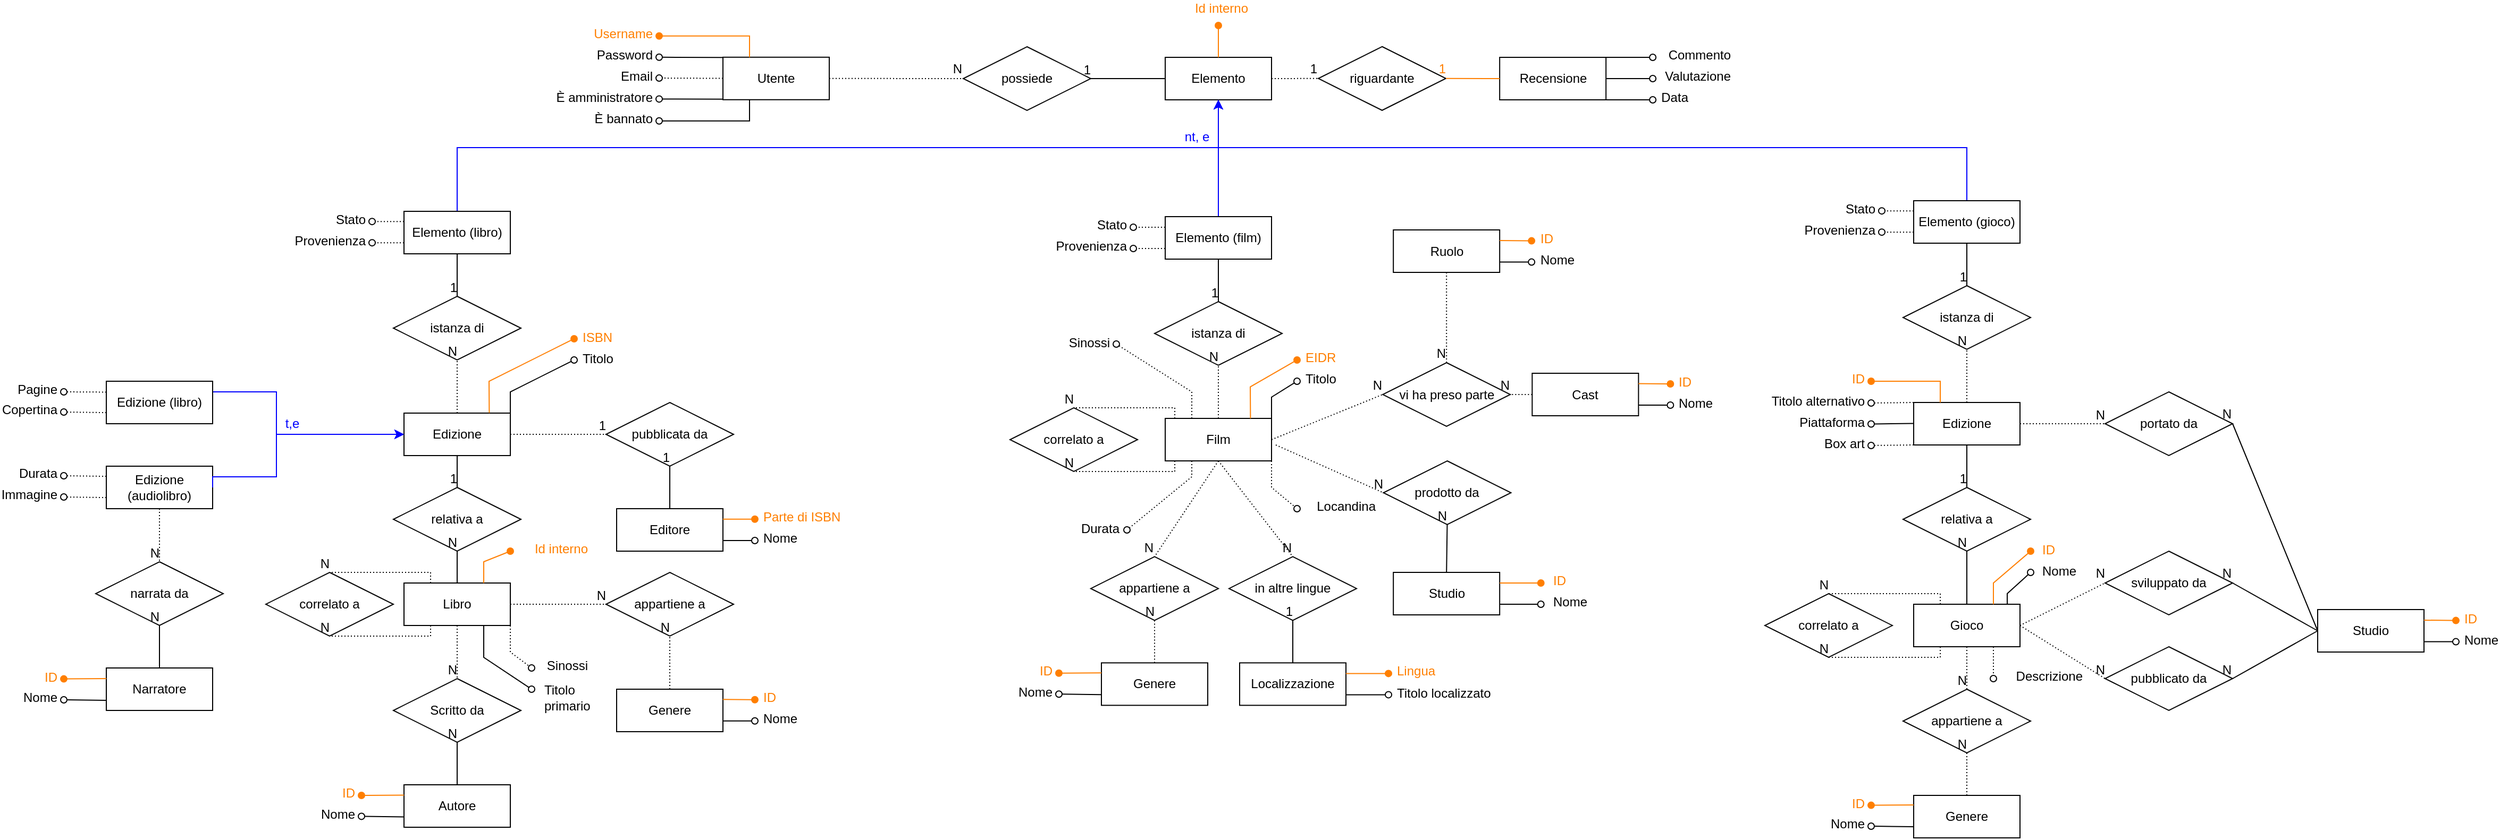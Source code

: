 <mxfile version="13.1.0" type="github">
  <diagram id="I5HIQt-uZzFvG9ge-mUW" name="Page-1">
    <mxGraphModel dx="1022" dy="735" grid="1" gridSize="10" guides="1" tooltips="1" connect="1" arrows="1" fold="1" page="1" pageScale="1" pageWidth="827" pageHeight="1169" math="0" shadow="0">
      <root>
        <mxCell id="0" />
        <mxCell id="1" parent="0" />
        <mxCell id="Q04cyboe-cRlrqikKD0N-1" value="Utente" style="whiteSpace=wrap;html=1;align=center;" parent="1" vertex="1">
          <mxGeometry x="700" y="54.88" width="100" height="40" as="geometry" />
        </mxCell>
        <mxCell id="Q04cyboe-cRlrqikKD0N-2" value="possiede" style="shape=rhombus;perimeter=rhombusPerimeter;whiteSpace=wrap;html=1;align=center;" parent="1" vertex="1">
          <mxGeometry x="926" y="45" width="120" height="60" as="geometry" />
        </mxCell>
        <mxCell id="Q04cyboe-cRlrqikKD0N-3" value="Elemento" style="whiteSpace=wrap;html=1;align=center;" parent="1" vertex="1">
          <mxGeometry x="1116" y="55" width="100" height="40" as="geometry" />
        </mxCell>
        <mxCell id="Q04cyboe-cRlrqikKD0N-4" style="edgeStyle=orthogonalEdgeStyle;rounded=0;orthogonalLoop=1;jettySize=auto;html=1;exitX=0.5;exitY=0;exitDx=0;exitDy=0;entryX=0.5;entryY=1;entryDx=0;entryDy=0;strokeColor=#0000FF;" parent="1" source="Q04cyboe-cRlrqikKD0N-5" target="Q04cyboe-cRlrqikKD0N-3" edge="1">
          <mxGeometry relative="1" as="geometry">
            <Array as="points">
              <mxPoint x="450" y="140" />
              <mxPoint x="1166" y="140" />
            </Array>
          </mxGeometry>
        </mxCell>
        <mxCell id="Q04cyboe-cRlrqikKD0N-5" value="Elemento (libro)" style="whiteSpace=wrap;html=1;align=center;" parent="1" vertex="1">
          <mxGeometry x="400" y="200" width="100" height="40" as="geometry" />
        </mxCell>
        <mxCell id="Q04cyboe-cRlrqikKD0N-6" style="edgeStyle=orthogonalEdgeStyle;rounded=0;orthogonalLoop=1;jettySize=auto;html=1;exitX=0.5;exitY=0;exitDx=0;exitDy=0;entryX=0.5;entryY=1;entryDx=0;entryDy=0;strokeColor=#0000FF;" parent="1" source="Q04cyboe-cRlrqikKD0N-7" target="Q04cyboe-cRlrqikKD0N-3" edge="1">
          <mxGeometry relative="1" as="geometry" />
        </mxCell>
        <mxCell id="Q04cyboe-cRlrqikKD0N-7" value="Elemento (film)" style="whiteSpace=wrap;html=1;align=center;" parent="1" vertex="1">
          <mxGeometry x="1116" y="205" width="100" height="40" as="geometry" />
        </mxCell>
        <mxCell id="Q04cyboe-cRlrqikKD0N-8" style="edgeStyle=orthogonalEdgeStyle;rounded=0;orthogonalLoop=1;jettySize=auto;html=1;entryX=0.5;entryY=1;entryDx=0;entryDy=0;strokeColor=#0000FF;" parent="1" source="Q04cyboe-cRlrqikKD0N-9" target="Q04cyboe-cRlrqikKD0N-3" edge="1">
          <mxGeometry relative="1" as="geometry">
            <mxPoint x="1090" y="100" as="targetPoint" />
            <Array as="points">
              <mxPoint x="1870" y="140" />
              <mxPoint x="1166" y="140" />
            </Array>
          </mxGeometry>
        </mxCell>
        <mxCell id="Q04cyboe-cRlrqikKD0N-9" value="Elemento (gioco)" style="whiteSpace=wrap;html=1;align=center;" parent="1" vertex="1">
          <mxGeometry x="1820" y="190" width="100" height="40" as="geometry" />
        </mxCell>
        <mxCell id="Q04cyboe-cRlrqikKD0N-10" value="" style="endArrow=none;html=1;rounded=0;dashed=1;dashPattern=1 2;entryX=0;entryY=0.5;entryDx=0;entryDy=0;exitX=1;exitY=0.5;exitDx=0;exitDy=0;" parent="1" source="Q04cyboe-cRlrqikKD0N-1" target="Q04cyboe-cRlrqikKD0N-2" edge="1">
          <mxGeometry relative="1" as="geometry">
            <mxPoint x="856.0" y="75" as="sourcePoint" />
            <mxPoint x="976" y="175" as="targetPoint" />
          </mxGeometry>
        </mxCell>
        <mxCell id="Q04cyboe-cRlrqikKD0N-11" value="N" style="resizable=0;html=1;align=right;verticalAlign=bottom;" parent="Q04cyboe-cRlrqikKD0N-10" connectable="0" vertex="1">
          <mxGeometry x="1" relative="1" as="geometry" />
        </mxCell>
        <mxCell id="Q04cyboe-cRlrqikKD0N-12" value="" style="endArrow=none;html=1;rounded=0;entryX=1;entryY=0.5;entryDx=0;entryDy=0;exitX=0;exitY=0.5;exitDx=0;exitDy=0;" parent="1" source="Q04cyboe-cRlrqikKD0N-3" target="Q04cyboe-cRlrqikKD0N-2" edge="1">
          <mxGeometry relative="1" as="geometry">
            <mxPoint x="876" y="325" as="sourcePoint" />
            <mxPoint x="1036" y="325" as="targetPoint" />
          </mxGeometry>
        </mxCell>
        <mxCell id="Q04cyboe-cRlrqikKD0N-13" value="1" style="resizable=0;html=1;align=right;verticalAlign=bottom;" parent="Q04cyboe-cRlrqikKD0N-12" connectable="0" vertex="1">
          <mxGeometry x="1" relative="1" as="geometry" />
        </mxCell>
        <mxCell id="Q04cyboe-cRlrqikKD0N-14" value="riguardante" style="shape=rhombus;perimeter=rhombusPerimeter;whiteSpace=wrap;html=1;align=center;" parent="1" vertex="1">
          <mxGeometry x="1260" y="44.88" width="120" height="60" as="geometry" />
        </mxCell>
        <mxCell id="Q04cyboe-cRlrqikKD0N-15" value="Recensione" style="whiteSpace=wrap;html=1;align=center;" parent="1" vertex="1">
          <mxGeometry x="1430.59" y="55" width="100" height="40" as="geometry" />
        </mxCell>
        <mxCell id="Q04cyboe-cRlrqikKD0N-16" value="" style="endArrow=none;html=1;rounded=0;dashed=1;dashPattern=1 2;strokeColor=#000000;entryX=0;entryY=0.5;entryDx=0;entryDy=0;exitX=1;exitY=0.5;exitDx=0;exitDy=0;" parent="1" source="Q04cyboe-cRlrqikKD0N-3" target="Q04cyboe-cRlrqikKD0N-14" edge="1">
          <mxGeometry relative="1" as="geometry">
            <mxPoint x="1066" y="305" as="sourcePoint" />
            <mxPoint x="1226" y="305" as="targetPoint" />
          </mxGeometry>
        </mxCell>
        <mxCell id="Q04cyboe-cRlrqikKD0N-17" value="1" style="resizable=0;html=1;align=right;verticalAlign=bottom;" parent="Q04cyboe-cRlrqikKD0N-16" connectable="0" vertex="1">
          <mxGeometry x="1" relative="1" as="geometry" />
        </mxCell>
        <mxCell id="Q04cyboe-cRlrqikKD0N-18" value="" style="endArrow=none;html=1;rounded=0;strokeColor=#FF7F00;entryX=1;entryY=0.5;entryDx=0;entryDy=0;exitX=0;exitY=0.5;exitDx=0;exitDy=0;" parent="1" source="Q04cyboe-cRlrqikKD0N-15" target="Q04cyboe-cRlrqikKD0N-14" edge="1">
          <mxGeometry relative="1" as="geometry">
            <mxPoint x="1066" y="305" as="sourcePoint" />
            <mxPoint x="1226" y="305" as="targetPoint" />
          </mxGeometry>
        </mxCell>
        <mxCell id="Q04cyboe-cRlrqikKD0N-19" value="1" style="resizable=0;html=1;align=right;verticalAlign=bottom;fontColor=#FF7F00;" parent="Q04cyboe-cRlrqikKD0N-18" connectable="0" vertex="1">
          <mxGeometry x="1" relative="1" as="geometry" />
        </mxCell>
        <mxCell id="Q04cyboe-cRlrqikKD0N-20" value="Edizione" style="whiteSpace=wrap;html=1;align=center;" parent="1" vertex="1">
          <mxGeometry x="400" y="390" width="100" height="40" as="geometry" />
        </mxCell>
        <mxCell id="Q04cyboe-cRlrqikKD0N-21" value="istanza di" style="shape=rhombus;perimeter=rhombusPerimeter;whiteSpace=wrap;html=1;align=center;" parent="1" vertex="1">
          <mxGeometry x="390" y="280" width="120" height="60" as="geometry" />
        </mxCell>
        <mxCell id="Q04cyboe-cRlrqikKD0N-22" style="edgeStyle=orthogonalEdgeStyle;rounded=0;orthogonalLoop=1;jettySize=auto;html=1;entryX=0;entryY=0.5;entryDx=0;entryDy=0;strokeColor=#0000FF;" parent="1" source="Q04cyboe-cRlrqikKD0N-23" target="Q04cyboe-cRlrqikKD0N-20" edge="1">
          <mxGeometry relative="1" as="geometry">
            <Array as="points">
              <mxPoint x="280" y="370" />
              <mxPoint x="280" y="410" />
            </Array>
          </mxGeometry>
        </mxCell>
        <mxCell id="Q04cyboe-cRlrqikKD0N-23" value="Edizione (libro)" style="whiteSpace=wrap;html=1;align=center;" parent="1" vertex="1">
          <mxGeometry x="120" y="360" width="100" height="40" as="geometry" />
        </mxCell>
        <mxCell id="Q04cyboe-cRlrqikKD0N-24" value="Edizione (audiolibro)" style="whiteSpace=wrap;html=1;align=center;" parent="1" vertex="1">
          <mxGeometry x="120" y="440" width="100" height="40" as="geometry" />
        </mxCell>
        <mxCell id="Q04cyboe-cRlrqikKD0N-25" value="" style="endArrow=none;html=1;rounded=0;exitX=0.5;exitY=1;exitDx=0;exitDy=0;entryX=0.5;entryY=0;entryDx=0;entryDy=0;" parent="1" source="Q04cyboe-cRlrqikKD0N-5" target="Q04cyboe-cRlrqikKD0N-21" edge="1">
          <mxGeometry relative="1" as="geometry">
            <mxPoint x="720" y="370" as="sourcePoint" />
            <mxPoint x="880" y="370" as="targetPoint" />
          </mxGeometry>
        </mxCell>
        <mxCell id="Q04cyboe-cRlrqikKD0N-26" value="1" style="resizable=0;html=1;align=right;verticalAlign=bottom;" parent="Q04cyboe-cRlrqikKD0N-25" connectable="0" vertex="1">
          <mxGeometry x="1" relative="1" as="geometry" />
        </mxCell>
        <mxCell id="Q04cyboe-cRlrqikKD0N-27" value="" style="endArrow=none;html=1;rounded=0;dashed=1;dashPattern=1 2;entryX=0.5;entryY=1;entryDx=0;entryDy=0;exitX=0.5;exitY=0;exitDx=0;exitDy=0;" parent="1" source="Q04cyboe-cRlrqikKD0N-20" target="Q04cyboe-cRlrqikKD0N-21" edge="1">
          <mxGeometry relative="1" as="geometry">
            <mxPoint x="450" y="380" as="sourcePoint" />
            <mxPoint x="620" y="370" as="targetPoint" />
          </mxGeometry>
        </mxCell>
        <mxCell id="Q04cyboe-cRlrqikKD0N-28" value="N" style="resizable=0;html=1;align=right;verticalAlign=bottom;" parent="Q04cyboe-cRlrqikKD0N-27" connectable="0" vertex="1">
          <mxGeometry x="1" relative="1" as="geometry" />
        </mxCell>
        <mxCell id="Q04cyboe-cRlrqikKD0N-29" style="edgeStyle=orthogonalEdgeStyle;rounded=0;orthogonalLoop=1;jettySize=auto;html=1;entryX=0;entryY=0.5;entryDx=0;entryDy=0;exitX=1;exitY=0.5;exitDx=0;exitDy=0;strokeColor=#0000FF;" parent="1" source="Q04cyboe-cRlrqikKD0N-24" target="Q04cyboe-cRlrqikKD0N-20" edge="1">
          <mxGeometry relative="1" as="geometry">
            <mxPoint x="560" y="490" as="sourcePoint" />
            <mxPoint x="610" y="380" as="targetPoint" />
            <Array as="points">
              <mxPoint x="220" y="450" />
              <mxPoint x="280" y="450" />
              <mxPoint x="280" y="410" />
            </Array>
          </mxGeometry>
        </mxCell>
        <mxCell id="Q04cyboe-cRlrqikKD0N-30" value="Libro" style="whiteSpace=wrap;html=1;align=center;" parent="1" vertex="1">
          <mxGeometry x="400" y="550" width="100" height="40" as="geometry" />
        </mxCell>
        <mxCell id="Q04cyboe-cRlrqikKD0N-31" value="relativa a" style="shape=rhombus;perimeter=rhombusPerimeter;whiteSpace=wrap;html=1;align=center;" parent="1" vertex="1">
          <mxGeometry x="390" y="460" width="120" height="60" as="geometry" />
        </mxCell>
        <mxCell id="Q04cyboe-cRlrqikKD0N-32" value="" style="endArrow=none;html=1;rounded=0;strokeColor=#000000;entryX=0.5;entryY=1;entryDx=0;entryDy=0;exitX=0.5;exitY=0;exitDx=0;exitDy=0;" parent="1" source="Q04cyboe-cRlrqikKD0N-30" target="Q04cyboe-cRlrqikKD0N-31" edge="1">
          <mxGeometry relative="1" as="geometry">
            <mxPoint x="490" y="380" as="sourcePoint" />
            <mxPoint x="650" y="380" as="targetPoint" />
          </mxGeometry>
        </mxCell>
        <mxCell id="Q04cyboe-cRlrqikKD0N-33" value="N" style="resizable=0;html=1;align=right;verticalAlign=bottom;" parent="Q04cyboe-cRlrqikKD0N-32" connectable="0" vertex="1">
          <mxGeometry x="1" relative="1" as="geometry" />
        </mxCell>
        <mxCell id="Q04cyboe-cRlrqikKD0N-34" value="" style="endArrow=none;html=1;rounded=0;strokeColor=#000000;entryX=0.5;entryY=0;entryDx=0;entryDy=0;exitX=0.5;exitY=1;exitDx=0;exitDy=0;" parent="1" source="Q04cyboe-cRlrqikKD0N-20" target="Q04cyboe-cRlrqikKD0N-31" edge="1">
          <mxGeometry relative="1" as="geometry">
            <mxPoint x="490" y="380" as="sourcePoint" />
            <mxPoint x="650" y="380" as="targetPoint" />
          </mxGeometry>
        </mxCell>
        <mxCell id="Q04cyboe-cRlrqikKD0N-35" value="1" style="resizable=0;html=1;align=right;verticalAlign=bottom;" parent="Q04cyboe-cRlrqikKD0N-34" connectable="0" vertex="1">
          <mxGeometry x="1" relative="1" as="geometry">
            <mxPoint x="0.03" as="offset" />
          </mxGeometry>
        </mxCell>
        <mxCell id="Q04cyboe-cRlrqikKD0N-36" value="Autore" style="whiteSpace=wrap;html=1;align=center;" parent="1" vertex="1">
          <mxGeometry x="400" y="740" width="100" height="40" as="geometry" />
        </mxCell>
        <mxCell id="Q04cyboe-cRlrqikKD0N-37" value="Scritto da" style="shape=rhombus;perimeter=rhombusPerimeter;whiteSpace=wrap;html=1;align=center;" parent="1" vertex="1">
          <mxGeometry x="390" y="640" width="120" height="60" as="geometry" />
        </mxCell>
        <mxCell id="Q04cyboe-cRlrqikKD0N-38" value="" style="endArrow=none;html=1;rounded=0;strokeColor=#000000;entryX=0.5;entryY=1;entryDx=0;entryDy=0;exitX=0.5;exitY=0;exitDx=0;exitDy=0;" parent="1" source="Q04cyboe-cRlrqikKD0N-36" target="Q04cyboe-cRlrqikKD0N-37" edge="1">
          <mxGeometry relative="1" as="geometry">
            <mxPoint x="90" y="570" as="sourcePoint" />
            <mxPoint x="300" y="710" as="targetPoint" />
          </mxGeometry>
        </mxCell>
        <mxCell id="Q04cyboe-cRlrqikKD0N-39" value="N" style="resizable=0;html=1;align=right;verticalAlign=bottom;" parent="Q04cyboe-cRlrqikKD0N-38" connectable="0" vertex="1">
          <mxGeometry x="1" relative="1" as="geometry" />
        </mxCell>
        <mxCell id="Q04cyboe-cRlrqikKD0N-40" value="pubblicata da" style="shape=rhombus;perimeter=rhombusPerimeter;whiteSpace=wrap;html=1;align=center;" parent="1" vertex="1">
          <mxGeometry x="590" y="380" width="120" height="60" as="geometry" />
        </mxCell>
        <mxCell id="Q04cyboe-cRlrqikKD0N-41" value="Editore" style="whiteSpace=wrap;html=1;align=center;" parent="1" vertex="1">
          <mxGeometry x="600" y="480" width="100" height="40" as="geometry" />
        </mxCell>
        <mxCell id="Q04cyboe-cRlrqikKD0N-42" value="" style="endArrow=none;html=1;rounded=0;strokeColor=#000000;entryX=0.5;entryY=1;entryDx=0;entryDy=0;exitX=0.5;exitY=0;exitDx=0;exitDy=0;" parent="1" source="Q04cyboe-cRlrqikKD0N-41" target="Q04cyboe-cRlrqikKD0N-40" edge="1">
          <mxGeometry relative="1" as="geometry">
            <mxPoint x="510" y="470" as="sourcePoint" />
            <mxPoint x="670" y="470" as="targetPoint" />
          </mxGeometry>
        </mxCell>
        <mxCell id="Q04cyboe-cRlrqikKD0N-43" value="1" style="resizable=0;html=1;align=right;verticalAlign=bottom;" parent="Q04cyboe-cRlrqikKD0N-42" connectable="0" vertex="1">
          <mxGeometry x="1" relative="1" as="geometry" />
        </mxCell>
        <mxCell id="Q04cyboe-cRlrqikKD0N-44" value="narrata da" style="shape=rhombus;perimeter=rhombusPerimeter;whiteSpace=wrap;html=1;align=center;strokeColor=#000000;" parent="1" vertex="1">
          <mxGeometry x="110" y="530" width="120" height="60" as="geometry" />
        </mxCell>
        <mxCell id="Q04cyboe-cRlrqikKD0N-45" value="Narratore" style="whiteSpace=wrap;html=1;align=center;strokeColor=#000000;" parent="1" vertex="1">
          <mxGeometry x="120" y="630" width="100" height="40" as="geometry" />
        </mxCell>
        <mxCell id="Q04cyboe-cRlrqikKD0N-46" value="" style="endArrow=none;html=1;rounded=0;strokeColor=#000000;entryX=0.5;entryY=1;entryDx=0;entryDy=0;exitX=0.5;exitY=0;exitDx=0;exitDy=0;" parent="1" source="Q04cyboe-cRlrqikKD0N-45" target="Q04cyboe-cRlrqikKD0N-44" edge="1">
          <mxGeometry relative="1" as="geometry">
            <mxPoint x="470" y="450" as="sourcePoint" />
            <mxPoint x="630" y="450" as="targetPoint" />
          </mxGeometry>
        </mxCell>
        <mxCell id="Q04cyboe-cRlrqikKD0N-47" value="N" style="resizable=0;html=1;align=right;verticalAlign=bottom;" parent="Q04cyboe-cRlrqikKD0N-46" connectable="0" vertex="1">
          <mxGeometry x="1" relative="1" as="geometry" />
        </mxCell>
        <mxCell id="Q04cyboe-cRlrqikKD0N-48" value="Edizione" style="whiteSpace=wrap;html=1;align=center;" parent="1" vertex="1">
          <mxGeometry x="1820" y="380" width="100" height="40" as="geometry" />
        </mxCell>
        <mxCell id="Q04cyboe-cRlrqikKD0N-49" value="Genere" style="whiteSpace=wrap;html=1;align=center;" parent="1" vertex="1">
          <mxGeometry x="1820" y="750" width="100" height="40" as="geometry" />
        </mxCell>
        <mxCell id="Q04cyboe-cRlrqikKD0N-50" value="pubblicato da" style="shape=rhombus;perimeter=rhombusPerimeter;whiteSpace=wrap;html=1;align=center;" parent="1" vertex="1">
          <mxGeometry x="2000" y="610" width="120" height="60" as="geometry" />
        </mxCell>
        <mxCell id="Q04cyboe-cRlrqikKD0N-51" value="appartiene a" style="shape=rhombus;perimeter=rhombusPerimeter;whiteSpace=wrap;html=1;align=center;" parent="1" vertex="1">
          <mxGeometry x="1810" y="650" width="120" height="60" as="geometry" />
        </mxCell>
        <mxCell id="Q04cyboe-cRlrqikKD0N-52" value="&lt;div&gt;sviluppato da&lt;/div&gt;" style="shape=rhombus;perimeter=rhombusPerimeter;whiteSpace=wrap;html=1;align=center;" parent="1" vertex="1">
          <mxGeometry x="2000" y="520" width="120" height="60" as="geometry" />
        </mxCell>
        <mxCell id="Q04cyboe-cRlrqikKD0N-53" value="istanza di" style="shape=rhombus;perimeter=rhombusPerimeter;whiteSpace=wrap;html=1;align=center;" parent="1" vertex="1">
          <mxGeometry x="1810" y="270" width="120" height="60" as="geometry" />
        </mxCell>
        <mxCell id="Q04cyboe-cRlrqikKD0N-54" value="Localizzazione" style="whiteSpace=wrap;html=1;align=center;" parent="1" vertex="1">
          <mxGeometry x="1186" y="625.19" width="100" height="40" as="geometry" />
        </mxCell>
        <mxCell id="Q04cyboe-cRlrqikKD0N-55" value="Studio" style="whiteSpace=wrap;html=1;align=center;" parent="1" vertex="1">
          <mxGeometry x="1330.59" y="540" width="100" height="40" as="geometry" />
        </mxCell>
        <mxCell id="Q04cyboe-cRlrqikKD0N-56" value="Ruolo" style="whiteSpace=wrap;html=1;align=center;" parent="1" vertex="1">
          <mxGeometry x="1330.59" y="217.5" width="100" height="40" as="geometry" />
        </mxCell>
        <mxCell id="Q04cyboe-cRlrqikKD0N-57" value="Cast" style="whiteSpace=wrap;html=1;align=center;" parent="1" vertex="1">
          <mxGeometry x="1461.18" y="352.5" width="100" height="40" as="geometry" />
        </mxCell>
        <mxCell id="Q04cyboe-cRlrqikKD0N-58" value="Genere" style="whiteSpace=wrap;html=1;align=center;" parent="1" vertex="1">
          <mxGeometry x="1056" y="625.19" width="100" height="40" as="geometry" />
        </mxCell>
        <mxCell id="Q04cyboe-cRlrqikKD0N-59" value="Film" style="whiteSpace=wrap;html=1;align=center;" parent="1" vertex="1">
          <mxGeometry x="1116" y="395" width="100" height="40" as="geometry" />
        </mxCell>
        <mxCell id="Q04cyboe-cRlrqikKD0N-60" value="Gioco" style="whiteSpace=wrap;html=1;align=center;" parent="1" vertex="1">
          <mxGeometry x="1820" y="570" width="100" height="40" as="geometry" />
        </mxCell>
        <mxCell id="Q04cyboe-cRlrqikKD0N-61" value="relativa a" style="shape=rhombus;perimeter=rhombusPerimeter;whiteSpace=wrap;html=1;align=center;" parent="1" vertex="1">
          <mxGeometry x="1810" y="460" width="120" height="60" as="geometry" />
        </mxCell>
        <mxCell id="Q04cyboe-cRlrqikKD0N-62" value="appartiene a" style="shape=rhombus;perimeter=rhombusPerimeter;whiteSpace=wrap;html=1;align=center;" parent="1" vertex="1">
          <mxGeometry x="1046" y="525.19" width="120" height="60" as="geometry" />
        </mxCell>
        <mxCell id="Q04cyboe-cRlrqikKD0N-63" value="prodotto da" style="shape=rhombus;perimeter=rhombusPerimeter;whiteSpace=wrap;html=1;align=center;" parent="1" vertex="1">
          <mxGeometry x="1321.24" y="435" width="120" height="60" as="geometry" />
        </mxCell>
        <mxCell id="Q04cyboe-cRlrqikKD0N-64" value="istanza di" style="shape=rhombus;perimeter=rhombusPerimeter;whiteSpace=wrap;html=1;align=center;" parent="1" vertex="1">
          <mxGeometry x="1106" y="285" width="120" height="60" as="geometry" />
        </mxCell>
        <mxCell id="Q04cyboe-cRlrqikKD0N-65" value="" style="endArrow=none;html=1;rounded=0;dashed=1;dashPattern=1 2;entryX=0.5;entryY=1;entryDx=0;entryDy=0;" parent="1" source="Q04cyboe-cRlrqikKD0N-59" target="Q04cyboe-cRlrqikKD0N-64" edge="1">
          <mxGeometry relative="1" as="geometry">
            <mxPoint x="1106" y="295" as="sourcePoint" />
            <mxPoint x="1266" y="295" as="targetPoint" />
          </mxGeometry>
        </mxCell>
        <mxCell id="Q04cyboe-cRlrqikKD0N-66" value="N" style="resizable=0;html=1;align=right;verticalAlign=bottom;" parent="Q04cyboe-cRlrqikKD0N-65" connectable="0" vertex="1">
          <mxGeometry x="1" relative="1" as="geometry" />
        </mxCell>
        <mxCell id="Q04cyboe-cRlrqikKD0N-67" value="" style="endArrow=none;html=1;rounded=0;entryX=0.5;entryY=0;entryDx=0;entryDy=0;exitX=0.5;exitY=1;exitDx=0;exitDy=0;" parent="1" source="Q04cyboe-cRlrqikKD0N-7" target="Q04cyboe-cRlrqikKD0N-64" edge="1">
          <mxGeometry relative="1" as="geometry">
            <mxPoint x="1106" y="295" as="sourcePoint" />
            <mxPoint x="1266" y="295" as="targetPoint" />
          </mxGeometry>
        </mxCell>
        <mxCell id="Q04cyboe-cRlrqikKD0N-68" value="1" style="resizable=0;html=1;align=right;verticalAlign=bottom;" parent="Q04cyboe-cRlrqikKD0N-67" connectable="0" vertex="1">
          <mxGeometry x="1" relative="1" as="geometry" />
        </mxCell>
        <mxCell id="Q04cyboe-cRlrqikKD0N-69" value="" style="endArrow=none;html=1;rounded=0;entryX=0.5;entryY=1;entryDx=0;entryDy=0;exitX=0.5;exitY=0;exitDx=0;exitDy=0;" parent="1" source="Q04cyboe-cRlrqikKD0N-55" target="Q04cyboe-cRlrqikKD0N-63" edge="1">
          <mxGeometry relative="1" as="geometry">
            <mxPoint x="1511.24" y="445" as="sourcePoint" />
            <mxPoint x="1671.24" y="445" as="targetPoint" />
          </mxGeometry>
        </mxCell>
        <mxCell id="Q04cyboe-cRlrqikKD0N-70" value="N" style="resizable=0;html=1;align=right;verticalAlign=bottom;" parent="Q04cyboe-cRlrqikKD0N-69" connectable="0" vertex="1">
          <mxGeometry x="1" relative="1" as="geometry" />
        </mxCell>
        <mxCell id="Q04cyboe-cRlrqikKD0N-71" value="" style="endArrow=none;html=1;rounded=0;dashed=1;dashPattern=1 2;entryX=0.5;entryY=0;entryDx=0;entryDy=0;exitX=0.5;exitY=1;exitDx=0;exitDy=0;" parent="1" source="Q04cyboe-cRlrqikKD0N-59" target="Q04cyboe-cRlrqikKD0N-62" edge="1">
          <mxGeometry relative="1" as="geometry">
            <mxPoint x="876" y="515" as="sourcePoint" />
            <mxPoint x="1036" y="515" as="targetPoint" />
          </mxGeometry>
        </mxCell>
        <mxCell id="Q04cyboe-cRlrqikKD0N-72" value="N" style="resizable=0;html=1;align=right;verticalAlign=bottom;" parent="Q04cyboe-cRlrqikKD0N-71" connectable="0" vertex="1">
          <mxGeometry x="1" relative="1" as="geometry" />
        </mxCell>
        <mxCell id="Q04cyboe-cRlrqikKD0N-73" value="vi ha preso parte" style="shape=rhombus;perimeter=rhombusPerimeter;whiteSpace=wrap;html=1;align=center;strokeColor=#000000;" parent="1" vertex="1">
          <mxGeometry x="1320.59" y="342.5" width="120" height="60" as="geometry" />
        </mxCell>
        <mxCell id="Q04cyboe-cRlrqikKD0N-74" value="Genere" style="whiteSpace=wrap;html=1;align=center;" parent="1" vertex="1">
          <mxGeometry x="600" y="650" width="100" height="40" as="geometry" />
        </mxCell>
        <mxCell id="Q04cyboe-cRlrqikKD0N-75" value="appartiene a" style="shape=rhombus;perimeter=rhombusPerimeter;whiteSpace=wrap;html=1;align=center;" parent="1" vertex="1">
          <mxGeometry x="590" y="540" width="120" height="60" as="geometry" />
        </mxCell>
        <mxCell id="Q04cyboe-cRlrqikKD0N-76" value="" style="endArrow=none;html=1;rounded=0;dashed=1;dashPattern=1 2;entryX=0;entryY=0.5;entryDx=0;entryDy=0;exitX=1;exitY=0.5;exitDx=0;exitDy=0;" parent="1" source="Q04cyboe-cRlrqikKD0N-30" target="Q04cyboe-cRlrqikKD0N-75" edge="1">
          <mxGeometry relative="1" as="geometry">
            <mxPoint x="630" y="640" as="sourcePoint" />
            <mxPoint x="500" y="660" as="targetPoint" />
          </mxGeometry>
        </mxCell>
        <mxCell id="Q04cyboe-cRlrqikKD0N-77" value="N" style="resizable=0;html=1;align=right;verticalAlign=bottom;" parent="Q04cyboe-cRlrqikKD0N-76" connectable="0" vertex="1">
          <mxGeometry x="1" relative="1" as="geometry" />
        </mxCell>
        <mxCell id="Q04cyboe-cRlrqikKD0N-80" value="in altre lingue" style="shape=rhombus;perimeter=rhombusPerimeter;whiteSpace=wrap;html=1;align=center;" parent="1" vertex="1">
          <mxGeometry x="1176" y="525.19" width="120" height="60" as="geometry" />
        </mxCell>
        <mxCell id="Q04cyboe-cRlrqikKD0N-81" value="" style="endArrow=none;html=1;rounded=0;dashed=1;dashPattern=1 2;exitX=0.5;exitY=1;exitDx=0;exitDy=0;entryX=0.5;entryY=0;entryDx=0;entryDy=0;" parent="1" source="Q04cyboe-cRlrqikKD0N-59" target="Q04cyboe-cRlrqikKD0N-80" edge="1">
          <mxGeometry relative="1" as="geometry">
            <mxPoint x="956" y="725" as="sourcePoint" />
            <mxPoint x="1116" y="725" as="targetPoint" />
          </mxGeometry>
        </mxCell>
        <mxCell id="Q04cyboe-cRlrqikKD0N-82" value="N" style="resizable=0;html=1;align=right;verticalAlign=bottom;" parent="Q04cyboe-cRlrqikKD0N-81" connectable="0" vertex="1">
          <mxGeometry x="1" relative="1" as="geometry" />
        </mxCell>
        <mxCell id="Q04cyboe-cRlrqikKD0N-83" value="" style="endArrow=none;html=1;rounded=0;entryX=0.5;entryY=1;entryDx=0;entryDy=0;exitX=0.5;exitY=0;exitDx=0;exitDy=0;" parent="1" source="Q04cyboe-cRlrqikKD0N-54" target="Q04cyboe-cRlrqikKD0N-80" edge="1">
          <mxGeometry relative="1" as="geometry">
            <mxPoint x="876" y="745.19" as="sourcePoint" />
            <mxPoint x="1036" y="745.19" as="targetPoint" />
          </mxGeometry>
        </mxCell>
        <mxCell id="Q04cyboe-cRlrqikKD0N-84" value="1" style="resizable=0;html=1;align=right;verticalAlign=bottom;" parent="Q04cyboe-cRlrqikKD0N-83" connectable="0" vertex="1">
          <mxGeometry x="1" relative="1" as="geometry" />
        </mxCell>
        <mxCell id="Q04cyboe-cRlrqikKD0N-85" value="" style="endArrow=none;html=1;rounded=0;exitX=0.5;exitY=1;exitDx=0;exitDy=0;entryX=0.5;entryY=0;entryDx=0;entryDy=0;" parent="1" source="Q04cyboe-cRlrqikKD0N-9" target="Q04cyboe-cRlrqikKD0N-53" edge="1">
          <mxGeometry relative="1" as="geometry">
            <mxPoint x="1580" y="310" as="sourcePoint" />
            <mxPoint x="1740" y="310" as="targetPoint" />
          </mxGeometry>
        </mxCell>
        <mxCell id="Q04cyboe-cRlrqikKD0N-86" value="1" style="resizable=0;html=1;align=right;verticalAlign=bottom;" parent="Q04cyboe-cRlrqikKD0N-85" connectable="0" vertex="1">
          <mxGeometry x="1" relative="1" as="geometry" />
        </mxCell>
        <mxCell id="Q04cyboe-cRlrqikKD0N-87" value="" style="endArrow=none;html=1;rounded=0;dashed=1;dashPattern=1 2;entryX=0.5;entryY=1;entryDx=0;entryDy=0;exitX=0.5;exitY=0;exitDx=0;exitDy=0;" parent="1" source="Q04cyboe-cRlrqikKD0N-48" target="Q04cyboe-cRlrqikKD0N-53" edge="1">
          <mxGeometry relative="1" as="geometry">
            <mxPoint x="1580" y="310" as="sourcePoint" />
            <mxPoint x="1740" y="310" as="targetPoint" />
          </mxGeometry>
        </mxCell>
        <mxCell id="Q04cyboe-cRlrqikKD0N-88" value="N" style="resizable=0;html=1;align=right;verticalAlign=bottom;" parent="Q04cyboe-cRlrqikKD0N-87" connectable="0" vertex="1">
          <mxGeometry x="1" relative="1" as="geometry" />
        </mxCell>
        <mxCell id="Q04cyboe-cRlrqikKD0N-89" value="" style="endArrow=none;html=1;rounded=0;entryX=0.5;entryY=0;entryDx=0;entryDy=0;exitX=0.5;exitY=1;exitDx=0;exitDy=0;" parent="1" source="Q04cyboe-cRlrqikKD0N-48" target="Q04cyboe-cRlrqikKD0N-61" edge="1">
          <mxGeometry relative="1" as="geometry">
            <mxPoint x="1360" y="710" as="sourcePoint" />
            <mxPoint x="1520" y="710" as="targetPoint" />
          </mxGeometry>
        </mxCell>
        <mxCell id="Q04cyboe-cRlrqikKD0N-90" value="1" style="resizable=0;html=1;align=right;verticalAlign=bottom;" parent="Q04cyboe-cRlrqikKD0N-89" connectable="0" vertex="1">
          <mxGeometry x="1" relative="1" as="geometry" />
        </mxCell>
        <mxCell id="Q04cyboe-cRlrqikKD0N-91" value="" style="endArrow=none;html=1;rounded=0;entryX=0.5;entryY=1;entryDx=0;entryDy=0;exitX=0.5;exitY=0;exitDx=0;exitDy=0;" parent="1" source="Q04cyboe-cRlrqikKD0N-60" target="Q04cyboe-cRlrqikKD0N-61" edge="1">
          <mxGeometry relative="1" as="geometry">
            <mxPoint x="1670" y="540" as="sourcePoint" />
            <mxPoint x="1830" y="540" as="targetPoint" />
          </mxGeometry>
        </mxCell>
        <mxCell id="Q04cyboe-cRlrqikKD0N-92" value="N" style="resizable=0;html=1;align=right;verticalAlign=bottom;" parent="Q04cyboe-cRlrqikKD0N-91" connectable="0" vertex="1">
          <mxGeometry x="1" relative="1" as="geometry" />
        </mxCell>
        <mxCell id="Q04cyboe-cRlrqikKD0N-93" value="portato da" style="shape=rhombus;perimeter=rhombusPerimeter;whiteSpace=wrap;html=1;align=center;strokeColor=#000000;" parent="1" vertex="1">
          <mxGeometry x="2000" y="370" width="120" height="60" as="geometry" />
        </mxCell>
        <mxCell id="Q04cyboe-cRlrqikKD0N-94" value="Studio" style="whiteSpace=wrap;html=1;align=center;strokeColor=#000000;" parent="1" vertex="1">
          <mxGeometry x="2200" y="575" width="100" height="40" as="geometry" />
        </mxCell>
        <mxCell id="Q04cyboe-cRlrqikKD0N-95" value="" style="endArrow=none;html=1;rounded=0;entryX=1;entryY=0.5;entryDx=0;entryDy=0;exitX=0;exitY=0.5;exitDx=0;exitDy=0;" parent="1" source="Q04cyboe-cRlrqikKD0N-94" target="Q04cyboe-cRlrqikKD0N-93" edge="1">
          <mxGeometry relative="1" as="geometry">
            <mxPoint x="2150" y="530" as="sourcePoint" />
            <mxPoint x="2310" y="530" as="targetPoint" />
          </mxGeometry>
        </mxCell>
        <mxCell id="Q04cyboe-cRlrqikKD0N-96" value="N" style="resizable=0;html=1;align=right;verticalAlign=bottom;" parent="Q04cyboe-cRlrqikKD0N-95" connectable="0" vertex="1">
          <mxGeometry x="1" relative="1" as="geometry" />
        </mxCell>
        <mxCell id="Q04cyboe-cRlrqikKD0N-97" value="" style="endArrow=none;html=1;rounded=0;entryX=1;entryY=0.5;entryDx=0;entryDy=0;exitX=0;exitY=0.5;exitDx=0;exitDy=0;" parent="1" source="Q04cyboe-cRlrqikKD0N-94" target="Q04cyboe-cRlrqikKD0N-52" edge="1">
          <mxGeometry relative="1" as="geometry">
            <mxPoint x="2191" y="500" as="sourcePoint" />
            <mxPoint x="2111" y="500" as="targetPoint" />
          </mxGeometry>
        </mxCell>
        <mxCell id="Q04cyboe-cRlrqikKD0N-98" value="N" style="resizable=0;html=1;align=right;verticalAlign=bottom;" parent="Q04cyboe-cRlrqikKD0N-97" connectable="0" vertex="1">
          <mxGeometry x="1" relative="1" as="geometry" />
        </mxCell>
        <mxCell id="Q04cyboe-cRlrqikKD0N-99" value="" style="endArrow=none;html=1;rounded=0;entryX=1;entryY=0.5;entryDx=0;entryDy=0;exitX=0;exitY=0.5;exitDx=0;exitDy=0;" parent="1" source="Q04cyboe-cRlrqikKD0N-94" target="Q04cyboe-cRlrqikKD0N-50" edge="1">
          <mxGeometry relative="1" as="geometry">
            <mxPoint x="2200" y="620" as="sourcePoint" />
            <mxPoint x="2120" y="620" as="targetPoint" />
          </mxGeometry>
        </mxCell>
        <mxCell id="Q04cyboe-cRlrqikKD0N-100" value="N" style="resizable=0;html=1;align=right;verticalAlign=bottom;" parent="Q04cyboe-cRlrqikKD0N-99" connectable="0" vertex="1">
          <mxGeometry x="1" relative="1" as="geometry" />
        </mxCell>
        <mxCell id="Q04cyboe-cRlrqikKD0N-101" value="" style="endArrow=none;html=1;rounded=0;dashed=1;dashPattern=1 2;entryX=0.5;entryY=0;entryDx=0;entryDy=0;exitX=0.5;exitY=1;exitDx=0;exitDy=0;" parent="1" source="Q04cyboe-cRlrqikKD0N-60" target="Q04cyboe-cRlrqikKD0N-51" edge="1">
          <mxGeometry relative="1" as="geometry">
            <mxPoint x="1750" y="710" as="sourcePoint" />
            <mxPoint x="1910" y="710" as="targetPoint" />
          </mxGeometry>
        </mxCell>
        <mxCell id="Q04cyboe-cRlrqikKD0N-102" value="N" style="resizable=0;html=1;align=right;verticalAlign=bottom;" parent="Q04cyboe-cRlrqikKD0N-101" connectable="0" vertex="1">
          <mxGeometry x="1" relative="1" as="geometry" />
        </mxCell>
        <mxCell id="Q04cyboe-cRlrqikKD0N-103" value="" style="endArrow=none;html=1;rounded=0;dashed=1;dashPattern=1 2;entryX=0.5;entryY=1;entryDx=0;entryDy=0;exitX=0.5;exitY=0;exitDx=0;exitDy=0;" parent="1" source="Q04cyboe-cRlrqikKD0N-58" target="Q04cyboe-cRlrqikKD0N-62" edge="1">
          <mxGeometry relative="1" as="geometry">
            <mxPoint x="946" y="595.19" as="sourcePoint" />
            <mxPoint x="1106" y="595.19" as="targetPoint" />
          </mxGeometry>
        </mxCell>
        <mxCell id="Q04cyboe-cRlrqikKD0N-104" value="N" style="resizable=0;html=1;align=right;verticalAlign=bottom;" parent="Q04cyboe-cRlrqikKD0N-103" connectable="0" vertex="1">
          <mxGeometry x="1" relative="1" as="geometry" />
        </mxCell>
        <mxCell id="Q04cyboe-cRlrqikKD0N-105" value="" style="endArrow=none;html=1;rounded=0;dashed=1;dashPattern=1 2;exitX=0.5;exitY=0;exitDx=0;exitDy=0;entryX=0.5;entryY=1;entryDx=0;entryDy=0;" parent="1" source="Q04cyboe-cRlrqikKD0N-74" target="Q04cyboe-cRlrqikKD0N-75" edge="1">
          <mxGeometry relative="1" as="geometry">
            <mxPoint x="720" y="630" as="sourcePoint" />
            <mxPoint x="880" y="630" as="targetPoint" />
          </mxGeometry>
        </mxCell>
        <mxCell id="Q04cyboe-cRlrqikKD0N-106" value="N" style="resizable=0;html=1;align=right;verticalAlign=bottom;" parent="Q04cyboe-cRlrqikKD0N-105" connectable="0" vertex="1">
          <mxGeometry x="1" relative="1" as="geometry" />
        </mxCell>
        <mxCell id="Q04cyboe-cRlrqikKD0N-107" value="" style="endArrow=none;html=1;rounded=0;dashed=1;dashPattern=1 2;entryX=0.5;entryY=1;entryDx=0;entryDy=0;exitX=0.5;exitY=0;exitDx=0;exitDy=0;" parent="1" source="Q04cyboe-cRlrqikKD0N-49" target="Q04cyboe-cRlrqikKD0N-51" edge="1">
          <mxGeometry relative="1" as="geometry">
            <mxPoint x="1630" y="530" as="sourcePoint" />
            <mxPoint x="1790" y="530" as="targetPoint" />
          </mxGeometry>
        </mxCell>
        <mxCell id="Q04cyboe-cRlrqikKD0N-108" value="N" style="resizable=0;html=1;align=right;verticalAlign=bottom;" parent="Q04cyboe-cRlrqikKD0N-107" connectable="0" vertex="1">
          <mxGeometry x="1" relative="1" as="geometry" />
        </mxCell>
        <mxCell id="Q04cyboe-cRlrqikKD0N-111" value="" style="endArrow=none;html=1;rounded=0;dashed=1;dashPattern=1 2;entryX=0.5;entryY=0;entryDx=0;entryDy=0;exitX=0.5;exitY=1;exitDx=0;exitDy=0;" parent="1" source="Q04cyboe-cRlrqikKD0N-24" target="Q04cyboe-cRlrqikKD0N-44" edge="1">
          <mxGeometry relative="1" as="geometry">
            <mxPoint x="290" y="430" as="sourcePoint" />
            <mxPoint x="450" y="430" as="targetPoint" />
          </mxGeometry>
        </mxCell>
        <mxCell id="Q04cyboe-cRlrqikKD0N-112" value="N" style="resizable=0;html=1;align=right;verticalAlign=bottom;" parent="Q04cyboe-cRlrqikKD0N-111" connectable="0" vertex="1">
          <mxGeometry x="1" relative="1" as="geometry" />
        </mxCell>
        <mxCell id="Q04cyboe-cRlrqikKD0N-113" value="" style="endArrow=none;html=1;rounded=0;dashed=1;dashPattern=1 2;exitX=0.5;exitY=1;exitDx=0;exitDy=0;entryX=0.5;entryY=0;entryDx=0;entryDy=0;" parent="1" source="Q04cyboe-cRlrqikKD0N-30" target="Q04cyboe-cRlrqikKD0N-37" edge="1">
          <mxGeometry relative="1" as="geometry">
            <mxPoint x="540" y="670" as="sourcePoint" />
            <mxPoint x="700" y="670" as="targetPoint" />
          </mxGeometry>
        </mxCell>
        <mxCell id="Q04cyboe-cRlrqikKD0N-114" value="N" style="resizable=0;html=1;align=right;verticalAlign=bottom;" parent="Q04cyboe-cRlrqikKD0N-113" connectable="0" vertex="1">
          <mxGeometry x="1" relative="1" as="geometry" />
        </mxCell>
        <mxCell id="Q04cyboe-cRlrqikKD0N-115" value="" style="endArrow=none;html=1;rounded=0;dashed=1;dashPattern=1 2;entryX=0;entryY=0.5;entryDx=0;entryDy=0;" parent="1" target="Q04cyboe-cRlrqikKD0N-63" edge="1">
          <mxGeometry relative="1" as="geometry">
            <mxPoint x="1220" y="420" as="sourcePoint" />
            <mxPoint x="1196" y="345" as="targetPoint" />
          </mxGeometry>
        </mxCell>
        <mxCell id="Q04cyboe-cRlrqikKD0N-116" value="N" style="resizable=0;html=1;align=right;verticalAlign=bottom;" parent="Q04cyboe-cRlrqikKD0N-115" connectable="0" vertex="1">
          <mxGeometry x="1" relative="1" as="geometry" />
        </mxCell>
        <mxCell id="Q04cyboe-cRlrqikKD0N-117" value="" style="endArrow=none;html=1;rounded=0;dashed=1;dashPattern=1 2;entryX=0;entryY=0.5;entryDx=0;entryDy=0;exitX=1;exitY=0.5;exitDx=0;exitDy=0;" parent="1" source="Q04cyboe-cRlrqikKD0N-59" target="Q04cyboe-cRlrqikKD0N-73" edge="1">
          <mxGeometry relative="1" as="geometry">
            <mxPoint x="1136" y="385" as="sourcePoint" />
            <mxPoint x="1296" y="385" as="targetPoint" />
          </mxGeometry>
        </mxCell>
        <mxCell id="Q04cyboe-cRlrqikKD0N-118" value="N" style="resizable=0;html=1;align=right;verticalAlign=bottom;" parent="Q04cyboe-cRlrqikKD0N-117" connectable="0" vertex="1">
          <mxGeometry x="1" relative="1" as="geometry" />
        </mxCell>
        <mxCell id="Q04cyboe-cRlrqikKD0N-119" value="" style="endArrow=none;html=1;rounded=0;dashed=1;dashPattern=1 2;entryX=0;entryY=0.5;entryDx=0;entryDy=0;exitX=1;exitY=0.5;exitDx=0;exitDy=0;" parent="1" source="Q04cyboe-cRlrqikKD0N-60" target="Q04cyboe-cRlrqikKD0N-50" edge="1">
          <mxGeometry relative="1" as="geometry">
            <mxPoint x="1800" y="700" as="sourcePoint" />
            <mxPoint x="1960" y="700" as="targetPoint" />
          </mxGeometry>
        </mxCell>
        <mxCell id="Q04cyboe-cRlrqikKD0N-120" value="N" style="resizable=0;html=1;align=right;verticalAlign=bottom;" parent="Q04cyboe-cRlrqikKD0N-119" connectable="0" vertex="1">
          <mxGeometry x="1" relative="1" as="geometry" />
        </mxCell>
        <mxCell id="Q04cyboe-cRlrqikKD0N-121" value="" style="endArrow=none;html=1;rounded=0;dashed=1;dashPattern=1 2;exitX=1;exitY=0.5;exitDx=0;exitDy=0;entryX=0;entryY=0.5;entryDx=0;entryDy=0;" parent="1" source="Q04cyboe-cRlrqikKD0N-60" target="Q04cyboe-cRlrqikKD0N-52" edge="1">
          <mxGeometry relative="1" as="geometry">
            <mxPoint x="1800" y="700" as="sourcePoint" />
            <mxPoint x="1960" y="700" as="targetPoint" />
          </mxGeometry>
        </mxCell>
        <mxCell id="Q04cyboe-cRlrqikKD0N-122" value="N" style="resizable=0;html=1;align=right;verticalAlign=bottom;" parent="Q04cyboe-cRlrqikKD0N-121" connectable="0" vertex="1">
          <mxGeometry x="1" relative="1" as="geometry" />
        </mxCell>
        <mxCell id="Q04cyboe-cRlrqikKD0N-123" value="" style="endArrow=none;html=1;rounded=0;dashed=1;dashPattern=1 2;entryX=0;entryY=0.5;entryDx=0;entryDy=0;exitX=1;exitY=0.5;exitDx=0;exitDy=0;" parent="1" source="Q04cyboe-cRlrqikKD0N-48" target="Q04cyboe-cRlrqikKD0N-93" edge="1">
          <mxGeometry relative="1" as="geometry">
            <mxPoint x="1820" y="540" as="sourcePoint" />
            <mxPoint x="1980" y="540" as="targetPoint" />
          </mxGeometry>
        </mxCell>
        <mxCell id="Q04cyboe-cRlrqikKD0N-124" value="N" style="resizable=0;html=1;align=right;verticalAlign=bottom;" parent="Q04cyboe-cRlrqikKD0N-123" connectable="0" vertex="1">
          <mxGeometry x="1" relative="1" as="geometry" />
        </mxCell>
        <mxCell id="Q04cyboe-cRlrqikKD0N-125" value="" style="endArrow=none;html=1;rounded=0;dashed=1;dashPattern=1 2;entryX=0;entryY=0.5;entryDx=0;entryDy=0;exitX=1;exitY=0.5;exitDx=0;exitDy=0;" parent="1" source="Q04cyboe-cRlrqikKD0N-20" target="Q04cyboe-cRlrqikKD0N-40" edge="1">
          <mxGeometry relative="1" as="geometry">
            <mxPoint x="720" y="510" as="sourcePoint" />
            <mxPoint x="880" y="510" as="targetPoint" />
          </mxGeometry>
        </mxCell>
        <mxCell id="Q04cyboe-cRlrqikKD0N-126" value="1" style="resizable=0;html=1;align=right;verticalAlign=bottom;" parent="Q04cyboe-cRlrqikKD0N-125" connectable="0" vertex="1">
          <mxGeometry x="1" relative="1" as="geometry" />
        </mxCell>
        <mxCell id="0E86L8fTfatDf1jnicsx-23" value="" style="endArrow=oval;html=1;rounded=0;strokeColor=#FF7F00;endFill=1;exitX=0.25;exitY=0;exitDx=0;exitDy=0;" parent="1" source="Q04cyboe-cRlrqikKD0N-1" edge="1">
          <mxGeometry relative="1" as="geometry">
            <mxPoint x="720" y="34.88" as="sourcePoint" />
            <mxPoint x="640" y="34.88" as="targetPoint" />
            <Array as="points">
              <mxPoint x="725" y="34.88" />
            </Array>
          </mxGeometry>
        </mxCell>
        <mxCell id="0E86L8fTfatDf1jnicsx-24" value="Username" style="resizable=0;align=right;verticalAlign=middle;fontColor=#FF7F00;html=1;spacingRight=6;spacingBottom=4;" parent="0E86L8fTfatDf1jnicsx-23" connectable="0" vertex="1">
          <mxGeometry x="1" relative="1" as="geometry">
            <mxPoint y="0.24" as="offset" />
          </mxGeometry>
        </mxCell>
        <mxCell id="0E86L8fTfatDf1jnicsx-27" value="" style="endArrow=oval;html=1;rounded=0;strokeColor=#FF7F00;exitX=0.5;exitY=0;exitDx=0;exitDy=0;endFill=1;" parent="1" source="Q04cyboe-cRlrqikKD0N-3" edge="1">
          <mxGeometry relative="1" as="geometry">
            <mxPoint x="1176" y="-24.76" as="sourcePoint" />
            <mxPoint x="1166" y="25" as="targetPoint" />
          </mxGeometry>
        </mxCell>
        <mxCell id="0E86L8fTfatDf1jnicsx-28" value="Id interno" style="resizable=0;align=right;verticalAlign=middle;fontColor=#FF7F00;html=1;spacingRight=6;spacingBottom=4;" parent="0E86L8fTfatDf1jnicsx-27" connectable="0" vertex="1">
          <mxGeometry x="1" relative="1" as="geometry">
            <mxPoint x="34" y="-14.71" as="offset" />
          </mxGeometry>
        </mxCell>
        <mxCell id="0E86L8fTfatDf1jnicsx-37" value="" style="endArrow=oval;html=1;rounded=0;strokeColor=#FF7F00;exitX=0.802;exitY=-0.007;exitDx=0;exitDy=0;endFill=1;exitPerimeter=0;" parent="1" source="Q04cyboe-cRlrqikKD0N-20" edge="1">
          <mxGeometry relative="1" as="geometry">
            <mxPoint x="720" y="299.82" as="sourcePoint" />
            <mxPoint x="560" y="320" as="targetPoint" />
            <Array as="points">
              <mxPoint x="480" y="360" />
            </Array>
          </mxGeometry>
        </mxCell>
        <mxCell id="0E86L8fTfatDf1jnicsx-38" value="ISBN" style="resizable=0;align=left;verticalAlign=middle;fontColor=#FF7F00;html=1;spacingRight=0;spacingBottom=4;spacingLeft=6;" parent="0E86L8fTfatDf1jnicsx-37" connectable="0" vertex="1">
          <mxGeometry x="1" relative="1" as="geometry">
            <mxPoint y="0.24" as="offset" />
          </mxGeometry>
        </mxCell>
        <mxCell id="0E86L8fTfatDf1jnicsx-39" value="" style="endArrow=oval;html=1;rounded=0;strokeColor=#FF7F00;endFill=1;" parent="1" edge="1">
          <mxGeometry relative="1" as="geometry">
            <mxPoint x="475" y="550" as="sourcePoint" />
            <mxPoint x="500" y="520" as="targetPoint" />
            <Array as="points">
              <mxPoint x="475" y="530" />
            </Array>
          </mxGeometry>
        </mxCell>
        <mxCell id="0E86L8fTfatDf1jnicsx-40" value="Id interno" style="resizable=0;align=right;verticalAlign=middle;fontColor=#FF7F00;html=1;spacingRight=6;spacingBottom=4;" parent="0E86L8fTfatDf1jnicsx-39" connectable="0" vertex="1">
          <mxGeometry x="1" relative="1" as="geometry">
            <mxPoint x="79.93" y="0.03" as="offset" />
          </mxGeometry>
        </mxCell>
        <mxCell id="0E86L8fTfatDf1jnicsx-41" value="" style="endArrow=oval;html=1;rounded=0;strokeColor=#FF7F00;exitX=1;exitY=0.5;exitDx=0;exitDy=0;endFill=1;" parent="1" edge="1">
          <mxGeometry relative="1" as="geometry">
            <mxPoint x="700" y="489.86" as="sourcePoint" />
            <mxPoint x="730" y="489.86" as="targetPoint" />
          </mxGeometry>
        </mxCell>
        <mxCell id="0E86L8fTfatDf1jnicsx-42" value="Parte di ISBN" style="resizable=0;align=left;verticalAlign=middle;fontColor=#FF7F00;html=1;spacingRight=0;spacingBottom=4;spacingLeft=6;" parent="0E86L8fTfatDf1jnicsx-41" connectable="0" vertex="1">
          <mxGeometry x="1" relative="1" as="geometry">
            <mxPoint y="2.22e-16" as="offset" />
          </mxGeometry>
        </mxCell>
        <mxCell id="0E86L8fTfatDf1jnicsx-49" value="" style="endArrow=oval;html=1;rounded=0;strokeColor=#FF7F00;exitX=0;exitY=0.5;exitDx=0;exitDy=0;endFill=1;" parent="1" edge="1">
          <mxGeometry relative="1" as="geometry">
            <mxPoint x="120" y="640.0" as="sourcePoint" />
            <mxPoint x="80" y="640.29" as="targetPoint" />
          </mxGeometry>
        </mxCell>
        <mxCell id="0E86L8fTfatDf1jnicsx-50" value="ID" style="resizable=0;align=right;verticalAlign=middle;fontColor=#FF7F00;html=1;spacingRight=6;spacingBottom=4;" parent="0E86L8fTfatDf1jnicsx-49" connectable="0" vertex="1">
          <mxGeometry x="1" relative="1" as="geometry">
            <mxPoint y="0.24" as="offset" />
          </mxGeometry>
        </mxCell>
        <mxCell id="0E86L8fTfatDf1jnicsx-58" value="" style="endArrow=oval;html=1;rounded=0;strokeColor=#FF7F00;exitX=1;exitY=0.5;exitDx=0;exitDy=0;endFill=1;" parent="1" edge="1">
          <mxGeometry relative="1" as="geometry">
            <mxPoint x="1286" y="635.19" as="sourcePoint" />
            <mxPoint x="1326" y="635.19" as="targetPoint" />
          </mxGeometry>
        </mxCell>
        <mxCell id="0E86L8fTfatDf1jnicsx-59" value="Lingua" style="resizable=0;align=left;verticalAlign=middle;fontColor=#FF7F00;html=1;spacingRight=0;spacingBottom=4;spacingLeft=6;" parent="0E86L8fTfatDf1jnicsx-58" connectable="0" vertex="1">
          <mxGeometry x="1" relative="1" as="geometry">
            <mxPoint y="2.22e-16" as="offset" />
          </mxGeometry>
        </mxCell>
        <mxCell id="0E86L8fTfatDf1jnicsx-75" value="" style="endArrow=oval;html=1;rounded=0;strokeColor=#FF7F00;exitX=0.25;exitY=0;exitDx=0;exitDy=0;endFill=1;" parent="1" source="Q04cyboe-cRlrqikKD0N-48" edge="1">
          <mxGeometry relative="1" as="geometry">
            <mxPoint x="1840" y="350.0" as="sourcePoint" />
            <mxPoint x="1780" y="360" as="targetPoint" />
            <Array as="points">
              <mxPoint x="1845" y="360" />
            </Array>
          </mxGeometry>
        </mxCell>
        <mxCell id="0E86L8fTfatDf1jnicsx-76" value="ID" style="resizable=0;align=right;verticalAlign=middle;fontColor=#FF7F00;html=1;spacingRight=6;spacingBottom=4;" parent="0E86L8fTfatDf1jnicsx-75" connectable="0" vertex="1">
          <mxGeometry x="1" relative="1" as="geometry">
            <mxPoint y="0.24" as="offset" />
          </mxGeometry>
        </mxCell>
        <mxCell id="0E86L8fTfatDf1jnicsx-91" value="" style="endArrow=oval;html=1;rounded=0;strokeColor=#000000;exitX=0;exitY=0.25;exitDx=0;exitDy=0;endFill=0;dashed=1;dashPattern=1 2;" parent="1" source="Q04cyboe-cRlrqikKD0N-7" edge="1">
          <mxGeometry relative="1" as="geometry">
            <mxPoint x="1286" y="285" as="sourcePoint" />
            <mxPoint x="1086" y="215" as="targetPoint" />
          </mxGeometry>
        </mxCell>
        <mxCell id="0E86L8fTfatDf1jnicsx-92" value="Stato" style="resizable=0;align=right;verticalAlign=middle;fontColor=#000000;html=1;spacingRight=6;spacingBottom=4;" parent="0E86L8fTfatDf1jnicsx-91" connectable="0" vertex="1">
          <mxGeometry x="1" relative="1" as="geometry">
            <mxPoint y="0.24" as="offset" />
          </mxGeometry>
        </mxCell>
        <mxCell id="0E86L8fTfatDf1jnicsx-93" value="" style="endArrow=oval;html=1;rounded=0;strokeColor=#000000;exitX=0;exitY=0.5;exitDx=0;exitDy=0;endFill=0;dashed=1;dashPattern=1 2;" parent="1" edge="1">
          <mxGeometry relative="1" as="geometry">
            <mxPoint x="700" y="74.78" as="sourcePoint" />
            <mxPoint x="640" y="74.54" as="targetPoint" />
          </mxGeometry>
        </mxCell>
        <mxCell id="0E86L8fTfatDf1jnicsx-94" value="Email" style="resizable=0;align=right;verticalAlign=middle;fontColor=#000000;html=1;spacingRight=6;spacingBottom=4;" parent="0E86L8fTfatDf1jnicsx-93" connectable="0" vertex="1">
          <mxGeometry x="1" relative="1" as="geometry">
            <mxPoint y="0.24" as="offset" />
          </mxGeometry>
        </mxCell>
        <mxCell id="0E86L8fTfatDf1jnicsx-95" value="" style="endArrow=oval;html=1;rounded=0;strokeColor=#000000;exitX=0.25;exitY=1;exitDx=0;exitDy=0;endFill=0;" parent="1" source="Q04cyboe-cRlrqikKD0N-1" edge="1">
          <mxGeometry relative="1" as="geometry">
            <mxPoint x="730" y="15.12" as="sourcePoint" />
            <mxPoint x="640" y="114.88" as="targetPoint" />
            <Array as="points">
              <mxPoint x="725" y="114.88" />
            </Array>
          </mxGeometry>
        </mxCell>
        <mxCell id="0E86L8fTfatDf1jnicsx-96" value="È bannato" style="resizable=0;align=right;verticalAlign=middle;fontColor=#000000;html=1;spacingRight=6;spacingBottom=4;" parent="0E86L8fTfatDf1jnicsx-95" connectable="0" vertex="1">
          <mxGeometry x="1" relative="1" as="geometry">
            <mxPoint y="0.24" as="offset" />
          </mxGeometry>
        </mxCell>
        <mxCell id="0E86L8fTfatDf1jnicsx-97" value="" style="endArrow=oval;html=1;rounded=0;strokeColor=#000000;exitX=0;exitY=0.5;exitDx=0;exitDy=0;endFill=0;" parent="1" edge="1">
          <mxGeometry relative="1" as="geometry">
            <mxPoint x="700" y="94.43" as="sourcePoint" />
            <mxPoint x="640" y="94.19" as="targetPoint" />
          </mxGeometry>
        </mxCell>
        <mxCell id="0E86L8fTfatDf1jnicsx-98" value="È amministratore" style="resizable=0;align=right;verticalAlign=middle;fontColor=#000000;html=1;spacingRight=6;spacingBottom=4;" parent="0E86L8fTfatDf1jnicsx-97" connectable="0" vertex="1">
          <mxGeometry x="1" relative="1" as="geometry">
            <mxPoint y="0.24" as="offset" />
          </mxGeometry>
        </mxCell>
        <mxCell id="0E86L8fTfatDf1jnicsx-107" value="" style="endArrow=oval;html=1;rounded=0;strokeColor=#000000;exitX=0;exitY=0.5;exitDx=0;exitDy=0;endFill=0;" parent="1" edge="1">
          <mxGeometry relative="1" as="geometry">
            <mxPoint x="700" y="55.12" as="sourcePoint" />
            <mxPoint x="640" y="54.88" as="targetPoint" />
          </mxGeometry>
        </mxCell>
        <mxCell id="0E86L8fTfatDf1jnicsx-108" value="Password" style="resizable=0;align=right;verticalAlign=middle;fontColor=#000000;html=1;spacingRight=6;spacingBottom=4;" parent="0E86L8fTfatDf1jnicsx-107" connectable="0" vertex="1">
          <mxGeometry x="1" relative="1" as="geometry">
            <mxPoint y="0.24" as="offset" />
          </mxGeometry>
        </mxCell>
        <mxCell id="0E86L8fTfatDf1jnicsx-109" value="" style="endArrow=oval;html=1;rounded=0;strokeColor=#000000;exitX=0;exitY=0.25;exitDx=0;exitDy=0;endFill=0;dashed=1;dashPattern=1 2;" parent="1" edge="1">
          <mxGeometry relative="1" as="geometry">
            <mxPoint x="1116" y="235" as="sourcePoint" />
            <mxPoint x="1086" y="235" as="targetPoint" />
          </mxGeometry>
        </mxCell>
        <mxCell id="0E86L8fTfatDf1jnicsx-110" value="Provenienza" style="resizable=0;align=right;verticalAlign=middle;fontColor=#000000;html=1;spacingRight=6;spacingBottom=4;" parent="0E86L8fTfatDf1jnicsx-109" connectable="0" vertex="1">
          <mxGeometry x="1" relative="1" as="geometry">
            <mxPoint y="0.24" as="offset" />
          </mxGeometry>
        </mxCell>
        <mxCell id="0E86L8fTfatDf1jnicsx-131" value="" style="endArrow=oval;html=1;rounded=0;strokeColor=#000000;exitX=0;exitY=0.25;exitDx=0;exitDy=0;endFill=0;dashed=1;dashPattern=1 2;" parent="1" edge="1">
          <mxGeometry relative="1" as="geometry">
            <mxPoint x="400" y="209.58" as="sourcePoint" />
            <mxPoint x="370" y="209.58" as="targetPoint" />
          </mxGeometry>
        </mxCell>
        <mxCell id="0E86L8fTfatDf1jnicsx-132" value="Stato" style="resizable=0;align=right;verticalAlign=middle;fontColor=#000000;html=1;spacingRight=6;spacingBottom=4;" parent="0E86L8fTfatDf1jnicsx-131" connectable="0" vertex="1">
          <mxGeometry x="1" relative="1" as="geometry">
            <mxPoint y="0.24" as="offset" />
          </mxGeometry>
        </mxCell>
        <mxCell id="0E86L8fTfatDf1jnicsx-133" value="" style="endArrow=oval;html=1;rounded=0;strokeColor=#000000;exitX=0;exitY=0.25;exitDx=0;exitDy=0;endFill=0;dashed=1;dashPattern=1 2;" parent="1" edge="1">
          <mxGeometry relative="1" as="geometry">
            <mxPoint x="400" y="229.58" as="sourcePoint" />
            <mxPoint x="370" y="229.58" as="targetPoint" />
          </mxGeometry>
        </mxCell>
        <mxCell id="0E86L8fTfatDf1jnicsx-134" value="Provenienza" style="resizable=0;align=right;verticalAlign=middle;fontColor=#000000;html=1;spacingRight=6;spacingBottom=4;" parent="0E86L8fTfatDf1jnicsx-133" connectable="0" vertex="1">
          <mxGeometry x="1" relative="1" as="geometry">
            <mxPoint y="0.24" as="offset" />
          </mxGeometry>
        </mxCell>
        <mxCell id="0E86L8fTfatDf1jnicsx-135" value="" style="endArrow=oval;html=1;rounded=0;strokeColor=#000000;exitX=0;exitY=0.25;exitDx=0;exitDy=0;endFill=0;dashed=1;dashPattern=1 2;" parent="1" edge="1">
          <mxGeometry relative="1" as="geometry">
            <mxPoint x="1820" y="199.58" as="sourcePoint" />
            <mxPoint x="1790" y="199.58" as="targetPoint" />
          </mxGeometry>
        </mxCell>
        <mxCell id="0E86L8fTfatDf1jnicsx-136" value="Stato" style="resizable=0;align=right;verticalAlign=middle;fontColor=#000000;html=1;spacingRight=6;spacingBottom=4;" parent="0E86L8fTfatDf1jnicsx-135" connectable="0" vertex="1">
          <mxGeometry x="1" relative="1" as="geometry">
            <mxPoint y="0.24" as="offset" />
          </mxGeometry>
        </mxCell>
        <mxCell id="0E86L8fTfatDf1jnicsx-137" value="" style="endArrow=oval;html=1;rounded=0;strokeColor=#000000;exitX=0;exitY=0.25;exitDx=0;exitDy=0;endFill=0;dashed=1;dashPattern=1 2;" parent="1" edge="1">
          <mxGeometry relative="1" as="geometry">
            <mxPoint x="1820" y="219.58" as="sourcePoint" />
            <mxPoint x="1790" y="219.58" as="targetPoint" />
          </mxGeometry>
        </mxCell>
        <mxCell id="0E86L8fTfatDf1jnicsx-138" value="Provenienza" style="resizable=0;align=right;verticalAlign=middle;fontColor=#000000;html=1;spacingRight=6;spacingBottom=4;" parent="0E86L8fTfatDf1jnicsx-137" connectable="0" vertex="1">
          <mxGeometry x="1" relative="1" as="geometry">
            <mxPoint y="0.24" as="offset" />
          </mxGeometry>
        </mxCell>
        <mxCell id="0E86L8fTfatDf1jnicsx-139" value="" style="endArrow=oval;html=1;rounded=0;strokeColor=#000000;exitX=1;exitY=0;exitDx=0;exitDy=0;endFill=0;" parent="1" source="Q04cyboe-cRlrqikKD0N-20" edge="1">
          <mxGeometry relative="1" as="geometry">
            <mxPoint x="160" y="370.24" as="sourcePoint" />
            <mxPoint x="560" y="340" as="targetPoint" />
            <Array as="points">
              <mxPoint x="500" y="370" />
            </Array>
          </mxGeometry>
        </mxCell>
        <mxCell id="0E86L8fTfatDf1jnicsx-140" value="Titolo" style="resizable=0;align=left;verticalAlign=middle;fontColor=#000000;html=1;spacingRight=0;spacingBottom=4;spacingLeft=6;" parent="0E86L8fTfatDf1jnicsx-139" connectable="0" vertex="1">
          <mxGeometry x="1" relative="1" as="geometry">
            <mxPoint y="0.24" as="offset" />
          </mxGeometry>
        </mxCell>
        <mxCell id="0E86L8fTfatDf1jnicsx-146" value="" style="endArrow=oval;html=1;rounded=0;strokeColor=#000000;exitX=0;exitY=0.5;exitDx=0;exitDy=0;endFill=0;dashed=1;dashPattern=1 2;" parent="1" edge="1">
          <mxGeometry relative="1" as="geometry">
            <mxPoint x="120" y="370.24" as="sourcePoint" />
            <mxPoint x="80" y="370" as="targetPoint" />
          </mxGeometry>
        </mxCell>
        <mxCell id="0E86L8fTfatDf1jnicsx-147" value="Pagine" style="resizable=0;align=right;verticalAlign=middle;fontColor=#000000;html=1;spacingRight=6;spacingBottom=4;" parent="0E86L8fTfatDf1jnicsx-146" connectable="0" vertex="1">
          <mxGeometry x="1" relative="1" as="geometry">
            <mxPoint y="0.24" as="offset" />
          </mxGeometry>
        </mxCell>
        <mxCell id="0E86L8fTfatDf1jnicsx-148" value="" style="endArrow=oval;html=1;rounded=0;strokeColor=#000000;exitX=0;exitY=0.5;exitDx=0;exitDy=0;endFill=0;dashed=1;dashPattern=1 2;" parent="1" edge="1">
          <mxGeometry relative="1" as="geometry">
            <mxPoint x="120" y="389.55" as="sourcePoint" />
            <mxPoint x="80" y="389" as="targetPoint" />
          </mxGeometry>
        </mxCell>
        <mxCell id="0E86L8fTfatDf1jnicsx-149" value="Copertina" style="resizable=0;align=right;verticalAlign=middle;fontColor=#000000;html=1;spacingRight=6;spacingBottom=4;" parent="0E86L8fTfatDf1jnicsx-148" connectable="0" vertex="1">
          <mxGeometry x="1" relative="1" as="geometry">
            <mxPoint y="0.24" as="offset" />
          </mxGeometry>
        </mxCell>
        <mxCell id="0E86L8fTfatDf1jnicsx-151" value="" style="endArrow=oval;html=1;rounded=0;strokeColor=#000000;exitX=0;exitY=0.5;exitDx=0;exitDy=0;endFill=0;dashed=1;dashPattern=1 2;" parent="1" edge="1">
          <mxGeometry relative="1" as="geometry">
            <mxPoint x="120" y="449.55" as="sourcePoint" />
            <mxPoint x="80" y="449" as="targetPoint" />
          </mxGeometry>
        </mxCell>
        <mxCell id="0E86L8fTfatDf1jnicsx-152" value="Durata" style="resizable=0;align=right;verticalAlign=middle;fontColor=#000000;html=1;spacingRight=6;spacingBottom=4;" parent="0E86L8fTfatDf1jnicsx-151" connectable="0" vertex="1">
          <mxGeometry x="1" relative="1" as="geometry">
            <mxPoint y="0.24" as="offset" />
          </mxGeometry>
        </mxCell>
        <mxCell id="0E86L8fTfatDf1jnicsx-153" value="" style="endArrow=oval;html=1;rounded=0;strokeColor=#000000;exitX=0;exitY=0.5;exitDx=0;exitDy=0;endFill=0;dashed=1;dashPattern=1 2;" parent="1" edge="1">
          <mxGeometry relative="1" as="geometry">
            <mxPoint x="120" y="469.55" as="sourcePoint" />
            <mxPoint x="80" y="469" as="targetPoint" />
          </mxGeometry>
        </mxCell>
        <mxCell id="0E86L8fTfatDf1jnicsx-154" value="Immagine" style="resizable=0;align=right;verticalAlign=middle;fontColor=#000000;html=1;spacingRight=6;spacingBottom=4;" parent="0E86L8fTfatDf1jnicsx-153" connectable="0" vertex="1">
          <mxGeometry x="1" relative="1" as="geometry">
            <mxPoint y="0.24" as="offset" />
          </mxGeometry>
        </mxCell>
        <mxCell id="0E86L8fTfatDf1jnicsx-160" value="" style="endArrow=oval;html=1;rounded=0;strokeColor=#000000;exitX=1;exitY=0.75;exitDx=0;exitDy=0;endFill=0;" parent="1" source="Q04cyboe-cRlrqikKD0N-41" edge="1">
          <mxGeometry relative="1" as="geometry">
            <mxPoint x="800" y="570" as="sourcePoint" />
            <mxPoint x="730" y="510" as="targetPoint" />
          </mxGeometry>
        </mxCell>
        <mxCell id="0E86L8fTfatDf1jnicsx-161" value="Nome" style="resizable=0;align=left;verticalAlign=middle;fontColor=#000000;html=1;spacingRight=0;spacingBottom=4;spacingLeft=6;" parent="0E86L8fTfatDf1jnicsx-160" connectable="0" vertex="1">
          <mxGeometry x="1" relative="1" as="geometry">
            <mxPoint y="0.24" as="offset" />
          </mxGeometry>
        </mxCell>
        <mxCell id="0E86L8fTfatDf1jnicsx-164" value="" style="endArrow=oval;html=1;rounded=0;strokeColor=#000000;endFill=0;dashed=1;dashPattern=1 2;exitX=1;exitY=1;exitDx=0;exitDy=0;" parent="1" source="Q04cyboe-cRlrqikKD0N-30" edge="1">
          <mxGeometry relative="1" as="geometry">
            <mxPoint x="500" y="596" as="sourcePoint" />
            <mxPoint x="520" y="630" as="targetPoint" />
            <Array as="points">
              <mxPoint x="500" y="615" />
            </Array>
          </mxGeometry>
        </mxCell>
        <mxCell id="0E86L8fTfatDf1jnicsx-165" value="Sinossi" style="resizable=0;align=right;verticalAlign=middle;fontColor=#000000;html=1;spacingRight=6;spacingBottom=4;" parent="0E86L8fTfatDf1jnicsx-164" connectable="0" vertex="1">
          <mxGeometry x="1" relative="1" as="geometry">
            <mxPoint x="59.7" y="-0.28" as="offset" />
          </mxGeometry>
        </mxCell>
        <mxCell id="2nq9K5lRdLXZoBIddekR-2" value="" style="endArrow=oval;html=1;rounded=0;strokeColor=#000000;exitX=1;exitY=0.75;exitDx=0;exitDy=0;endFill=0;" parent="1" source="Q04cyboe-cRlrqikKD0N-54" edge="1">
          <mxGeometry relative="1" as="geometry">
            <mxPoint x="1296" y="655.19" as="sourcePoint" />
            <mxPoint x="1326" y="655.19" as="targetPoint" />
          </mxGeometry>
        </mxCell>
        <mxCell id="2nq9K5lRdLXZoBIddekR-3" value="Titolo localizzato" style="resizable=0;align=left;verticalAlign=middle;fontColor=#000000;html=1;spacingRight=0;spacingBottom=4;spacingLeft=6;" parent="2nq9K5lRdLXZoBIddekR-2" connectable="0" vertex="1">
          <mxGeometry x="1" relative="1" as="geometry">
            <mxPoint y="0.24" as="offset" />
          </mxGeometry>
        </mxCell>
        <mxCell id="2nq9K5lRdLXZoBIddekR-14" value="" style="endArrow=oval;html=1;rounded=0;strokeColor=#FF7F00;exitX=0.802;exitY=-0.007;exitDx=0;exitDy=0;endFill=1;exitPerimeter=0;" parent="1" edge="1">
          <mxGeometry relative="1" as="geometry">
            <mxPoint x="1196.2" y="395.0" as="sourcePoint" />
            <mxPoint x="1240" y="340" as="targetPoint" />
            <Array as="points">
              <mxPoint x="1196" y="365.28" />
            </Array>
          </mxGeometry>
        </mxCell>
        <mxCell id="2nq9K5lRdLXZoBIddekR-15" value="EIDR" style="resizable=0;align=left;verticalAlign=middle;fontColor=#FF7F00;html=1;spacingRight=0;spacingBottom=4;spacingLeft=6;" parent="2nq9K5lRdLXZoBIddekR-14" connectable="0" vertex="1">
          <mxGeometry x="1" relative="1" as="geometry">
            <mxPoint y="0.24" as="offset" />
          </mxGeometry>
        </mxCell>
        <mxCell id="2nq9K5lRdLXZoBIddekR-22" value="" style="endArrow=oval;html=1;rounded=0;strokeColor=#FF7F00;exitX=1;exitY=0.5;exitDx=0;exitDy=0;endFill=1;" parent="1" edge="1">
          <mxGeometry relative="1" as="geometry">
            <mxPoint x="1561.18" y="362.21" as="sourcePoint" />
            <mxPoint x="1591.18" y="362.5" as="targetPoint" />
          </mxGeometry>
        </mxCell>
        <mxCell id="2nq9K5lRdLXZoBIddekR-23" value="ID" style="resizable=0;align=left;verticalAlign=middle;fontColor=#FF7F00;html=1;spacingRight=0;spacingBottom=4;spacingLeft=6;" parent="2nq9K5lRdLXZoBIddekR-22" connectable="0" vertex="1">
          <mxGeometry x="1" relative="1" as="geometry">
            <mxPoint y="2.22e-16" as="offset" />
          </mxGeometry>
        </mxCell>
        <mxCell id="2nq9K5lRdLXZoBIddekR-24" value="" style="endArrow=oval;html=1;rounded=0;strokeColor=#000000;exitX=1;exitY=0;exitDx=0;exitDy=0;endFill=0;" parent="1" edge="1">
          <mxGeometry relative="1" as="geometry">
            <mxPoint x="1216" y="395.0" as="sourcePoint" />
            <mxPoint x="1240" y="360" as="targetPoint" />
            <Array as="points">
              <mxPoint x="1216" y="375" />
            </Array>
          </mxGeometry>
        </mxCell>
        <mxCell id="2nq9K5lRdLXZoBIddekR-25" value="Titolo" style="resizable=0;align=left;verticalAlign=middle;fontColor=#000000;html=1;spacingRight=0;spacingBottom=4;spacingLeft=6;" parent="2nq9K5lRdLXZoBIddekR-24" connectable="0" vertex="1">
          <mxGeometry x="1" relative="1" as="geometry">
            <mxPoint y="0.24" as="offset" />
          </mxGeometry>
        </mxCell>
        <mxCell id="2nq9K5lRdLXZoBIddekR-29" value="" style="endArrow=oval;html=1;rounded=0;strokeColor=#000000;endFill=0;exitX=0.25;exitY=0;exitDx=0;exitDy=0;dashed=1;dashPattern=1 2;" parent="1" source="Q04cyboe-cRlrqikKD0N-59" edge="1">
          <mxGeometry relative="1" as="geometry">
            <mxPoint x="1136" y="385" as="sourcePoint" />
            <mxPoint x="1070" y="325" as="targetPoint" />
            <Array as="points">
              <mxPoint x="1141" y="370" />
            </Array>
          </mxGeometry>
        </mxCell>
        <mxCell id="2nq9K5lRdLXZoBIddekR-30" value="Sinossi" style="resizable=0;align=right;verticalAlign=middle;fontColor=#000000;html=1;spacingRight=6;spacingBottom=4;spacingLeft=0;" parent="2nq9K5lRdLXZoBIddekR-29" connectable="0" vertex="1">
          <mxGeometry x="1" relative="1" as="geometry">
            <mxPoint y="0.24" as="offset" />
          </mxGeometry>
        </mxCell>
        <mxCell id="2nq9K5lRdLXZoBIddekR-34" value="" style="endArrow=oval;html=1;rounded=0;strokeColor=#000000;exitX=0.25;exitY=1;exitDx=0;exitDy=0;endFill=0;dashed=1;dashPattern=1 2;" parent="1" source="Q04cyboe-cRlrqikKD0N-59" edge="1">
          <mxGeometry relative="1" as="geometry">
            <mxPoint x="886.0" y="340.0" as="sourcePoint" />
            <mxPoint x="1080" y="500" as="targetPoint" />
            <Array as="points">
              <mxPoint x="1141" y="450" />
            </Array>
          </mxGeometry>
        </mxCell>
        <mxCell id="2nq9K5lRdLXZoBIddekR-35" value="Durata" style="resizable=0;align=right;verticalAlign=middle;fontColor=#000000;html=1;spacingRight=6;spacingBottom=4;spacingLeft=0;" parent="2nq9K5lRdLXZoBIddekR-34" connectable="0" vertex="1">
          <mxGeometry x="1" relative="1" as="geometry">
            <mxPoint y="0.24" as="offset" />
          </mxGeometry>
        </mxCell>
        <mxCell id="2nq9K5lRdLXZoBIddekR-36" value="" style="endArrow=oval;html=1;rounded=0;strokeColor=#000000;endFill=0;dashed=1;dashPattern=1 2;exitX=1;exitY=1;exitDx=0;exitDy=0;" parent="1" source="Q04cyboe-cRlrqikKD0N-59" edge="1">
          <mxGeometry relative="1" as="geometry">
            <mxPoint x="1210" y="440" as="sourcePoint" />
            <mxPoint x="1240" y="480" as="targetPoint" />
            <Array as="points">
              <mxPoint x="1216" y="460" />
            </Array>
          </mxGeometry>
        </mxCell>
        <mxCell id="2nq9K5lRdLXZoBIddekR-37" value="Locandina" style="resizable=0;align=right;verticalAlign=middle;fontColor=#000000;html=1;spacingRight=6;spacingBottom=4;spacingLeft=0;" parent="2nq9K5lRdLXZoBIddekR-36" connectable="0" vertex="1">
          <mxGeometry x="1" relative="1" as="geometry">
            <mxPoint x="80.46" y="-0.13" as="offset" />
          </mxGeometry>
        </mxCell>
        <mxCell id="2nq9K5lRdLXZoBIddekR-38" value="" style="endArrow=oval;html=1;rounded=0;strokeColor=#000000;exitX=0.75;exitY=1;exitDx=0;exitDy=0;endFill=0;dashed=1;dashPattern=1 2;" parent="1" source="Q04cyboe-cRlrqikKD0N-60" edge="1">
          <mxGeometry relative="1" as="geometry">
            <mxPoint x="1980" y="650" as="sourcePoint" />
            <mxPoint x="1895" y="640" as="targetPoint" />
          </mxGeometry>
        </mxCell>
        <mxCell id="2nq9K5lRdLXZoBIddekR-39" value="Descrizione" style="resizable=0;align=right;verticalAlign=middle;fontColor=#000000;html=1;spacingRight=6;spacingBottom=4;" parent="2nq9K5lRdLXZoBIddekR-38" connectable="0" vertex="1">
          <mxGeometry x="1" relative="1" as="geometry">
            <mxPoint x="90" y="-4.996e-16" as="offset" />
          </mxGeometry>
        </mxCell>
        <mxCell id="2nq9K5lRdLXZoBIddekR-40" value="" style="endArrow=oval;html=1;rounded=0;strokeColor=#000000;exitX=0;exitY=0.25;exitDx=0;exitDy=0;endFill=0;" parent="1" edge="1">
          <mxGeometry relative="1" as="geometry">
            <mxPoint x="1820" y="399.75" as="sourcePoint" />
            <mxPoint x="1780" y="400.25" as="targetPoint" />
          </mxGeometry>
        </mxCell>
        <mxCell id="2nq9K5lRdLXZoBIddekR-41" value="Piattaforma" style="resizable=0;align=right;verticalAlign=middle;fontColor=#000000;html=1;spacingRight=6;spacingBottom=4;" parent="2nq9K5lRdLXZoBIddekR-40" connectable="0" vertex="1">
          <mxGeometry x="1" relative="1" as="geometry">
            <mxPoint y="0.24" as="offset" />
          </mxGeometry>
        </mxCell>
        <mxCell id="2nq9K5lRdLXZoBIddekR-42" value="" style="endArrow=oval;html=1;rounded=0;strokeColor=#000000;exitX=0;exitY=0.25;exitDx=0;exitDy=0;endFill=0;dashed=1;dashPattern=1 2;" parent="1" edge="1">
          <mxGeometry relative="1" as="geometry">
            <mxPoint x="1820" y="420.0" as="sourcePoint" />
            <mxPoint x="1780" y="420.5" as="targetPoint" />
          </mxGeometry>
        </mxCell>
        <mxCell id="2nq9K5lRdLXZoBIddekR-43" value="Box art" style="resizable=0;align=right;verticalAlign=middle;fontColor=#000000;html=1;spacingRight=6;spacingBottom=4;" parent="2nq9K5lRdLXZoBIddekR-42" connectable="0" vertex="1">
          <mxGeometry x="1" relative="1" as="geometry">
            <mxPoint y="0.24" as="offset" />
          </mxGeometry>
        </mxCell>
        <mxCell id="2nq9K5lRdLXZoBIddekR-44" value="" style="endArrow=oval;html=1;rounded=0;strokeColor=#000000;exitX=0;exitY=0.25;exitDx=0;exitDy=0;endFill=0;dashed=1;dashPattern=1 2;" parent="1" edge="1">
          <mxGeometry relative="1" as="geometry">
            <mxPoint x="1820" y="380.0" as="sourcePoint" />
            <mxPoint x="1780" y="380.5" as="targetPoint" />
          </mxGeometry>
        </mxCell>
        <mxCell id="2nq9K5lRdLXZoBIddekR-45" value="Titolo alternativo" style="resizable=0;align=right;verticalAlign=middle;fontColor=#000000;html=1;spacingRight=6;spacingBottom=4;" parent="2nq9K5lRdLXZoBIddekR-44" connectable="0" vertex="1">
          <mxGeometry x="1" relative="1" as="geometry">
            <mxPoint y="0.24" as="offset" />
          </mxGeometry>
        </mxCell>
        <mxCell id="HsYmEjlflIflnXeWbHsx-1" value="" style="endArrow=oval;html=1;rounded=0;strokeColor=#000000;exitX=0.75;exitY=1;exitDx=0;exitDy=0;endFill=0;" parent="1" source="Q04cyboe-cRlrqikKD0N-30" edge="1">
          <mxGeometry relative="1" as="geometry">
            <mxPoint x="490" y="629.55" as="sourcePoint" />
            <mxPoint x="520" y="650" as="targetPoint" />
            <Array as="points">
              <mxPoint x="475" y="620" />
            </Array>
          </mxGeometry>
        </mxCell>
        <mxCell id="HsYmEjlflIflnXeWbHsx-2" value="&lt;div&gt;Titolo&lt;/div&gt;&lt;div&gt;primario&lt;/div&gt;" style="resizable=0;align=left;verticalAlign=middle;fontColor=#000000;html=1;spacingRight=6;spacingBottom=4;" parent="HsYmEjlflIflnXeWbHsx-1" connectable="0" vertex="1">
          <mxGeometry x="1" relative="1" as="geometry">
            <mxPoint x="10.07" y="10.05" as="offset" />
          </mxGeometry>
        </mxCell>
        <mxCell id="HsYmEjlflIflnXeWbHsx-5" value="" style="endArrow=oval;html=1;rounded=0;strokeColor=#000000;exitX=0;exitY=0.5;exitDx=0;exitDy=0;endFill=0;" parent="1" edge="1">
          <mxGeometry relative="1" as="geometry">
            <mxPoint x="120" y="660.55" as="sourcePoint" />
            <mxPoint x="80" y="660" as="targetPoint" />
          </mxGeometry>
        </mxCell>
        <mxCell id="HsYmEjlflIflnXeWbHsx-6" value="Nome" style="resizable=0;align=right;verticalAlign=middle;fontColor=#000000;html=1;spacingRight=6;spacingBottom=4;" parent="HsYmEjlflIflnXeWbHsx-5" connectable="0" vertex="1">
          <mxGeometry x="1" relative="1" as="geometry">
            <mxPoint y="0.24" as="offset" />
          </mxGeometry>
        </mxCell>
        <mxCell id="HsYmEjlflIflnXeWbHsx-9" value="" style="endArrow=oval;html=1;rounded=0;strokeColor=#000000;exitX=0;exitY=0.5;exitDx=0;exitDy=0;endFill=0;" parent="1" edge="1">
          <mxGeometry relative="1" as="geometry">
            <mxPoint x="400" y="770.26" as="sourcePoint" />
            <mxPoint x="360" y="769.71" as="targetPoint" />
          </mxGeometry>
        </mxCell>
        <mxCell id="HsYmEjlflIflnXeWbHsx-10" value="Nome" style="resizable=0;align=right;verticalAlign=middle;fontColor=#000000;html=1;spacingRight=6;spacingBottom=4;" parent="HsYmEjlflIflnXeWbHsx-9" connectable="0" vertex="1">
          <mxGeometry x="1" relative="1" as="geometry">
            <mxPoint y="0.24" as="offset" />
          </mxGeometry>
        </mxCell>
        <mxCell id="HsYmEjlflIflnXeWbHsx-11" value="" style="endArrow=oval;html=1;rounded=0;strokeColor=#FF7F00;exitX=0;exitY=0.5;exitDx=0;exitDy=0;endFill=1;" parent="1" edge="1">
          <mxGeometry relative="1" as="geometry">
            <mxPoint x="400" y="749.71" as="sourcePoint" />
            <mxPoint x="360" y="750.0" as="targetPoint" />
          </mxGeometry>
        </mxCell>
        <mxCell id="HsYmEjlflIflnXeWbHsx-12" value="ID" style="resizable=0;align=right;verticalAlign=middle;fontColor=#FF7F00;html=1;spacingRight=6;spacingBottom=4;" parent="HsYmEjlflIflnXeWbHsx-11" connectable="0" vertex="1">
          <mxGeometry x="1" relative="1" as="geometry">
            <mxPoint y="0.24" as="offset" />
          </mxGeometry>
        </mxCell>
        <mxCell id="HsYmEjlflIflnXeWbHsx-13" value="" style="endArrow=oval;html=1;rounded=0;strokeColor=#000000;exitX=1;exitY=0.75;exitDx=0;exitDy=0;endFill=0;" parent="1" source="Q04cyboe-cRlrqikKD0N-55" edge="1">
          <mxGeometry relative="1" as="geometry">
            <mxPoint x="1589.35" y="564.12" as="sourcePoint" />
            <mxPoint x="1469.35" y="570" as="targetPoint" />
          </mxGeometry>
        </mxCell>
        <mxCell id="HsYmEjlflIflnXeWbHsx-14" value="Nome" style="resizable=0;align=right;verticalAlign=middle;fontColor=#000000;html=1;spacingRight=6;spacingBottom=4;" parent="HsYmEjlflIflnXeWbHsx-13" connectable="0" vertex="1">
          <mxGeometry x="1" relative="1" as="geometry">
            <mxPoint x="50.19" as="offset" />
          </mxGeometry>
        </mxCell>
        <mxCell id="HsYmEjlflIflnXeWbHsx-15" value="" style="endArrow=oval;html=1;rounded=0;strokeColor=#FF7F00;exitX=1;exitY=0.25;exitDx=0;exitDy=0;endFill=1;" parent="1" source="Q04cyboe-cRlrqikKD0N-55" edge="1">
          <mxGeometry relative="1" as="geometry">
            <mxPoint x="1470.59" y="525" as="sourcePoint" />
            <mxPoint x="1469.35" y="550" as="targetPoint" />
          </mxGeometry>
        </mxCell>
        <mxCell id="HsYmEjlflIflnXeWbHsx-16" value="ID" style="resizable=0;align=right;verticalAlign=middle;fontColor=#FF7F00;html=1;spacingRight=6;spacingBottom=4;" parent="HsYmEjlflIflnXeWbHsx-15" connectable="0" vertex="1">
          <mxGeometry x="1" relative="1" as="geometry">
            <mxPoint x="30.19" as="offset" />
          </mxGeometry>
        </mxCell>
        <mxCell id="HsYmEjlflIflnXeWbHsx-17" value="" style="endArrow=oval;html=1;rounded=0;strokeColor=#000000;exitX=0;exitY=0.5;exitDx=0;exitDy=0;endFill=0;" parent="1" edge="1">
          <mxGeometry relative="1" as="geometry">
            <mxPoint x="1056" y="655.17" as="sourcePoint" />
            <mxPoint x="1016" y="654.62" as="targetPoint" />
          </mxGeometry>
        </mxCell>
        <mxCell id="HsYmEjlflIflnXeWbHsx-18" value="Nome" style="resizable=0;align=right;verticalAlign=middle;fontColor=#000000;html=1;spacingRight=6;spacingBottom=4;" parent="HsYmEjlflIflnXeWbHsx-17" connectable="0" vertex="1">
          <mxGeometry x="1" relative="1" as="geometry">
            <mxPoint y="0.24" as="offset" />
          </mxGeometry>
        </mxCell>
        <mxCell id="HsYmEjlflIflnXeWbHsx-19" value="" style="endArrow=oval;html=1;rounded=0;strokeColor=#FF7F00;exitX=0;exitY=0.5;exitDx=0;exitDy=0;endFill=1;" parent="1" edge="1">
          <mxGeometry relative="1" as="geometry">
            <mxPoint x="1056" y="634.62" as="sourcePoint" />
            <mxPoint x="1016" y="634.91" as="targetPoint" />
          </mxGeometry>
        </mxCell>
        <mxCell id="HsYmEjlflIflnXeWbHsx-20" value="ID" style="resizable=0;align=right;verticalAlign=middle;fontColor=#FF7F00;html=1;spacingRight=6;spacingBottom=4;" parent="HsYmEjlflIflnXeWbHsx-19" connectable="0" vertex="1">
          <mxGeometry x="1" relative="1" as="geometry">
            <mxPoint y="0.24" as="offset" />
          </mxGeometry>
        </mxCell>
        <mxCell id="HsYmEjlflIflnXeWbHsx-25" value="" style="endArrow=oval;html=1;rounded=0;strokeColor=#000000;endFill=0;" parent="1" edge="1">
          <mxGeometry relative="1" as="geometry">
            <mxPoint x="1908" y="570" as="sourcePoint" />
            <mxPoint x="1930" y="540" as="targetPoint" />
            <Array as="points">
              <mxPoint x="1908" y="560" />
            </Array>
          </mxGeometry>
        </mxCell>
        <mxCell id="HsYmEjlflIflnXeWbHsx-26" value="Nome" style="resizable=0;align=right;verticalAlign=middle;fontColor=#000000;html=1;spacingRight=6;spacingBottom=4;" parent="HsYmEjlflIflnXeWbHsx-25" connectable="0" vertex="1">
          <mxGeometry x="1" relative="1" as="geometry">
            <mxPoint x="49.9" y="0.14" as="offset" />
          </mxGeometry>
        </mxCell>
        <mxCell id="HsYmEjlflIflnXeWbHsx-27" value="" style="endArrow=oval;html=1;strokeColor=#FF7F00;endFill=1;exitX=0.75;exitY=0;exitDx=0;exitDy=0;rounded=0;" parent="1" source="Q04cyboe-cRlrqikKD0N-60" edge="1">
          <mxGeometry relative="1" as="geometry">
            <mxPoint x="1900" y="540" as="sourcePoint" />
            <mxPoint x="1930" y="520" as="targetPoint" />
            <Array as="points">
              <mxPoint x="1895" y="550" />
            </Array>
          </mxGeometry>
        </mxCell>
        <mxCell id="HsYmEjlflIflnXeWbHsx-28" value="ID" style="resizable=0;align=right;verticalAlign=middle;fontColor=#FF7F00;html=1;spacingRight=6;spacingBottom=4;" parent="HsYmEjlflIflnXeWbHsx-27" connectable="0" vertex="1">
          <mxGeometry x="1" relative="1" as="geometry">
            <mxPoint x="30" y="0.24" as="offset" />
          </mxGeometry>
        </mxCell>
        <mxCell id="HsYmEjlflIflnXeWbHsx-33" value="" style="endArrow=oval;html=1;rounded=0;strokeColor=#000000;exitX=1;exitY=0.75;exitDx=0;exitDy=0;endFill=0;" parent="1" edge="1">
          <mxGeometry relative="1" as="geometry">
            <mxPoint x="1561.18" y="382.5" as="sourcePoint" />
            <mxPoint x="1591.18" y="382.5" as="targetPoint" />
          </mxGeometry>
        </mxCell>
        <mxCell id="HsYmEjlflIflnXeWbHsx-34" value="Nome" style="resizable=0;align=left;verticalAlign=middle;fontColor=#000000;html=1;spacingRight=0;spacingBottom=4;spacingLeft=6;" parent="HsYmEjlflIflnXeWbHsx-33" connectable="0" vertex="1">
          <mxGeometry x="1" relative="1" as="geometry">
            <mxPoint y="0.24" as="offset" />
          </mxGeometry>
        </mxCell>
        <mxCell id="HsYmEjlflIflnXeWbHsx-35" value="" style="endArrow=oval;html=1;rounded=0;strokeColor=#FF7F00;exitX=1;exitY=0.5;exitDx=0;exitDy=0;endFill=1;" parent="1" edge="1">
          <mxGeometry relative="1" as="geometry">
            <mxPoint x="2300" y="585" as="sourcePoint" />
            <mxPoint x="2330.0" y="585.29" as="targetPoint" />
          </mxGeometry>
        </mxCell>
        <mxCell id="HsYmEjlflIflnXeWbHsx-36" value="ID" style="resizable=0;align=left;verticalAlign=middle;fontColor=#FF7F00;html=1;spacingRight=0;spacingBottom=4;spacingLeft=6;" parent="HsYmEjlflIflnXeWbHsx-35" connectable="0" vertex="1">
          <mxGeometry x="1" relative="1" as="geometry">
            <mxPoint y="2.22e-16" as="offset" />
          </mxGeometry>
        </mxCell>
        <mxCell id="HsYmEjlflIflnXeWbHsx-37" value="" style="endArrow=oval;html=1;rounded=0;strokeColor=#000000;exitX=1;exitY=0.75;exitDx=0;exitDy=0;endFill=0;" parent="1" edge="1">
          <mxGeometry relative="1" as="geometry">
            <mxPoint x="2300.0" y="605.29" as="sourcePoint" />
            <mxPoint x="2330.0" y="605.29" as="targetPoint" />
          </mxGeometry>
        </mxCell>
        <mxCell id="HsYmEjlflIflnXeWbHsx-38" value="Nome" style="resizable=0;align=left;verticalAlign=middle;fontColor=#000000;html=1;spacingRight=0;spacingBottom=4;spacingLeft=6;" parent="HsYmEjlflIflnXeWbHsx-37" connectable="0" vertex="1">
          <mxGeometry x="1" relative="1" as="geometry">
            <mxPoint y="0.24" as="offset" />
          </mxGeometry>
        </mxCell>
        <mxCell id="HsYmEjlflIflnXeWbHsx-49" value="" style="endArrow=oval;html=1;rounded=0;strokeColor=#FF7F00;exitX=1;exitY=0.5;exitDx=0;exitDy=0;endFill=1;" parent="1" edge="1">
          <mxGeometry relative="1" as="geometry">
            <mxPoint x="700" y="659.57" as="sourcePoint" />
            <mxPoint x="730.0" y="659.86" as="targetPoint" />
          </mxGeometry>
        </mxCell>
        <mxCell id="HsYmEjlflIflnXeWbHsx-50" value="ID" style="resizable=0;align=left;verticalAlign=middle;fontColor=#FF7F00;html=1;spacingRight=0;spacingBottom=4;spacingLeft=6;" parent="HsYmEjlflIflnXeWbHsx-49" connectable="0" vertex="1">
          <mxGeometry x="1" relative="1" as="geometry">
            <mxPoint y="2.22e-16" as="offset" />
          </mxGeometry>
        </mxCell>
        <mxCell id="HsYmEjlflIflnXeWbHsx-51" value="" style="endArrow=oval;html=1;rounded=0;strokeColor=#000000;exitX=1;exitY=0.75;exitDx=0;exitDy=0;endFill=0;" parent="1" edge="1">
          <mxGeometry relative="1" as="geometry">
            <mxPoint x="700.0" y="679.86" as="sourcePoint" />
            <mxPoint x="730.0" y="679.86" as="targetPoint" />
          </mxGeometry>
        </mxCell>
        <mxCell id="HsYmEjlflIflnXeWbHsx-52" value="Nome" style="resizable=0;align=left;verticalAlign=middle;fontColor=#000000;html=1;spacingRight=0;spacingBottom=4;spacingLeft=6;" parent="HsYmEjlflIflnXeWbHsx-51" connectable="0" vertex="1">
          <mxGeometry x="1" relative="1" as="geometry">
            <mxPoint y="0.24" as="offset" />
          </mxGeometry>
        </mxCell>
        <mxCell id="_EUk8_BCwx9NXjfuqk9--1" value="&lt;div&gt;&lt;font color=&quot;#0000FF&quot;&gt;nt, e&lt;/font&gt;&lt;/div&gt;" style="text;html=1;strokeColor=none;fillColor=none;align=center;verticalAlign=middle;whiteSpace=wrap;rounded=0;" parent="1" vertex="1">
          <mxGeometry x="1126" y="120" width="40" height="20" as="geometry" />
        </mxCell>
        <mxCell id="_EUk8_BCwx9NXjfuqk9--2" value="&lt;font color=&quot;#0000FF&quot;&gt;t,e&lt;/font&gt;" style="text;html=1;strokeColor=none;fillColor=none;align=center;verticalAlign=middle;whiteSpace=wrap;rounded=0;" parent="1" vertex="1">
          <mxGeometry x="280" y="390" width="30" height="20" as="geometry" />
        </mxCell>
        <mxCell id="_EUk8_BCwx9NXjfuqk9--6" value="correlato a" style="rhombus;whiteSpace=wrap;html=1;" parent="1" vertex="1">
          <mxGeometry x="1680" y="560" width="120" height="60" as="geometry" />
        </mxCell>
        <mxCell id="_EUk8_BCwx9NXjfuqk9--11" value="" style="endArrow=none;html=1;rounded=0;dashed=1;dashPattern=1 2;strokeColor=#000000;entryX=0.5;entryY=0;entryDx=0;entryDy=0;exitX=0.25;exitY=0;exitDx=0;exitDy=0;" parent="1" source="Q04cyboe-cRlrqikKD0N-60" target="_EUk8_BCwx9NXjfuqk9--6" edge="1">
          <mxGeometry relative="1" as="geometry">
            <mxPoint x="1580" y="610" as="sourcePoint" />
            <mxPoint x="1740" y="610" as="targetPoint" />
            <Array as="points">
              <mxPoint x="1845" y="560" />
            </Array>
          </mxGeometry>
        </mxCell>
        <mxCell id="_EUk8_BCwx9NXjfuqk9--12" value="N" style="resizable=0;html=1;align=right;verticalAlign=bottom;" parent="_EUk8_BCwx9NXjfuqk9--11" connectable="0" vertex="1">
          <mxGeometry x="1" relative="1" as="geometry" />
        </mxCell>
        <mxCell id="_EUk8_BCwx9NXjfuqk9--13" value="" style="endArrow=none;html=1;rounded=0;dashed=1;dashPattern=1 2;strokeColor=#000000;entryX=0.5;entryY=1;entryDx=0;entryDy=0;exitX=0.25;exitY=1;exitDx=0;exitDy=0;" parent="1" source="Q04cyboe-cRlrqikKD0N-60" target="_EUk8_BCwx9NXjfuqk9--6" edge="1">
          <mxGeometry relative="1" as="geometry">
            <mxPoint x="1580" y="610" as="sourcePoint" />
            <mxPoint x="1740" y="610" as="targetPoint" />
            <Array as="points">
              <mxPoint x="1845" y="620" />
            </Array>
          </mxGeometry>
        </mxCell>
        <mxCell id="_EUk8_BCwx9NXjfuqk9--14" value="N" style="resizable=0;html=1;align=right;verticalAlign=bottom;" parent="_EUk8_BCwx9NXjfuqk9--13" connectable="0" vertex="1">
          <mxGeometry x="1" relative="1" as="geometry" />
        </mxCell>
        <mxCell id="_EUk8_BCwx9NXjfuqk9--21" value="correlato a" style="rhombus;whiteSpace=wrap;html=1;" parent="1" vertex="1">
          <mxGeometry x="270" y="540" width="120" height="60" as="geometry" />
        </mxCell>
        <mxCell id="_EUk8_BCwx9NXjfuqk9--22" value="" style="endArrow=none;html=1;rounded=0;dashed=1;dashPattern=1 2;strokeColor=#000000;entryX=0.5;entryY=0;entryDx=0;entryDy=0;exitX=0.25;exitY=0;exitDx=0;exitDy=0;" parent="1" source="Q04cyboe-cRlrqikKD0N-30" target="_EUk8_BCwx9NXjfuqk9--21" edge="1">
          <mxGeometry relative="1" as="geometry">
            <mxPoint x="435" y="550" as="sourcePoint" />
            <mxPoint x="330" y="590" as="targetPoint" />
            <Array as="points">
              <mxPoint x="425" y="540" />
            </Array>
          </mxGeometry>
        </mxCell>
        <mxCell id="_EUk8_BCwx9NXjfuqk9--23" value="N" style="resizable=0;html=1;align=right;verticalAlign=bottom;" parent="_EUk8_BCwx9NXjfuqk9--22" connectable="0" vertex="1">
          <mxGeometry x="1" relative="1" as="geometry" />
        </mxCell>
        <mxCell id="_EUk8_BCwx9NXjfuqk9--24" value="" style="endArrow=none;html=1;rounded=0;dashed=1;dashPattern=1 2;strokeColor=#000000;entryX=0.5;entryY=1;entryDx=0;entryDy=0;exitX=0.25;exitY=1;exitDx=0;exitDy=0;" parent="1" source="Q04cyboe-cRlrqikKD0N-30" target="_EUk8_BCwx9NXjfuqk9--21" edge="1">
          <mxGeometry relative="1" as="geometry">
            <mxPoint x="420" y="600" as="sourcePoint" />
            <mxPoint x="330" y="590" as="targetPoint" />
            <Array as="points">
              <mxPoint x="425" y="600" />
            </Array>
          </mxGeometry>
        </mxCell>
        <mxCell id="_EUk8_BCwx9NXjfuqk9--25" value="N" style="resizable=0;html=1;align=right;verticalAlign=bottom;" parent="_EUk8_BCwx9NXjfuqk9--24" connectable="0" vertex="1">
          <mxGeometry x="1" relative="1" as="geometry" />
        </mxCell>
        <mxCell id="_EUk8_BCwx9NXjfuqk9--31" value="" style="endArrow=oval;html=1;rounded=0;strokeColor=#FF7F00;exitX=1;exitY=0.5;exitDx=0;exitDy=0;endFill=1;" parent="1" edge="1">
          <mxGeometry relative="1" as="geometry">
            <mxPoint x="1430.59" y="227.5" as="sourcePoint" />
            <mxPoint x="1460.59" y="227.79" as="targetPoint" />
          </mxGeometry>
        </mxCell>
        <mxCell id="_EUk8_BCwx9NXjfuqk9--32" value="ID" style="resizable=0;align=left;verticalAlign=middle;fontColor=#FF7F00;html=1;spacingRight=0;spacingBottom=4;spacingLeft=6;" parent="_EUk8_BCwx9NXjfuqk9--31" connectable="0" vertex="1">
          <mxGeometry x="1" relative="1" as="geometry">
            <mxPoint y="2.22e-16" as="offset" />
          </mxGeometry>
        </mxCell>
        <mxCell id="_EUk8_BCwx9NXjfuqk9--33" value="" style="endArrow=oval;html=1;rounded=0;strokeColor=#000000;exitX=1;exitY=0.75;exitDx=0;exitDy=0;endFill=0;" parent="1" edge="1">
          <mxGeometry relative="1" as="geometry">
            <mxPoint x="1430.59" y="247.79" as="sourcePoint" />
            <mxPoint x="1460.59" y="247.79" as="targetPoint" />
          </mxGeometry>
        </mxCell>
        <mxCell id="_EUk8_BCwx9NXjfuqk9--34" value="Nome" style="resizable=0;align=left;verticalAlign=middle;fontColor=#000000;html=1;spacingRight=0;spacingBottom=4;spacingLeft=6;" parent="_EUk8_BCwx9NXjfuqk9--33" connectable="0" vertex="1">
          <mxGeometry x="1" relative="1" as="geometry">
            <mxPoint y="0.24" as="offset" />
          </mxGeometry>
        </mxCell>
        <mxCell id="_EUk8_BCwx9NXjfuqk9--36" value="correlato a" style="rhombus;whiteSpace=wrap;html=1;" parent="1" vertex="1">
          <mxGeometry x="970" y="385" width="120" height="60" as="geometry" />
        </mxCell>
        <mxCell id="_EUk8_BCwx9NXjfuqk9--37" value="" style="endArrow=none;html=1;rounded=0;dashed=1;dashPattern=1 2;strokeColor=#000000;entryX=0.5;entryY=0;entryDx=0;entryDy=0;exitX=0.25;exitY=0;exitDx=0;exitDy=0;" parent="1" target="_EUk8_BCwx9NXjfuqk9--36" edge="1">
          <mxGeometry relative="1" as="geometry">
            <mxPoint x="1125" y="395" as="sourcePoint" />
            <mxPoint x="1030" y="435" as="targetPoint" />
            <Array as="points">
              <mxPoint x="1125" y="385" />
            </Array>
          </mxGeometry>
        </mxCell>
        <mxCell id="_EUk8_BCwx9NXjfuqk9--38" value="N" style="resizable=0;html=1;align=right;verticalAlign=bottom;" parent="_EUk8_BCwx9NXjfuqk9--37" connectable="0" vertex="1">
          <mxGeometry x="1" relative="1" as="geometry" />
        </mxCell>
        <mxCell id="_EUk8_BCwx9NXjfuqk9--39" value="" style="endArrow=none;html=1;rounded=0;dashed=1;dashPattern=1 2;strokeColor=#000000;entryX=0.5;entryY=1;entryDx=0;entryDy=0;exitX=0.25;exitY=1;exitDx=0;exitDy=0;" parent="1" target="_EUk8_BCwx9NXjfuqk9--36" edge="1">
          <mxGeometry relative="1" as="geometry">
            <mxPoint x="1125" y="435" as="sourcePoint" />
            <mxPoint x="1030" y="435" as="targetPoint" />
            <Array as="points">
              <mxPoint x="1125" y="445" />
            </Array>
          </mxGeometry>
        </mxCell>
        <mxCell id="_EUk8_BCwx9NXjfuqk9--40" value="N" style="resizable=0;html=1;align=right;verticalAlign=bottom;" parent="_EUk8_BCwx9NXjfuqk9--39" connectable="0" vertex="1">
          <mxGeometry x="1" relative="1" as="geometry" />
        </mxCell>
        <mxCell id="_EUk8_BCwx9NXjfuqk9--48" value="" style="endArrow=oval;html=1;rounded=0;strokeColor=#000000;exitX=1;exitY=1;exitDx=0;exitDy=0;endFill=0;" parent="1" source="Q04cyboe-cRlrqikKD0N-15" edge="1">
          <mxGeometry relative="1" as="geometry">
            <mxPoint x="1559.59" y="30.69" as="sourcePoint" />
            <mxPoint x="1574.59" y="95" as="targetPoint" />
            <Array as="points" />
          </mxGeometry>
        </mxCell>
        <mxCell id="_EUk8_BCwx9NXjfuqk9--49" value="Data" style="resizable=0;align=right;verticalAlign=middle;fontColor=#000000;html=1;spacingRight=6;spacingBottom=4;" parent="_EUk8_BCwx9NXjfuqk9--48" connectable="0" vertex="1">
          <mxGeometry x="1" relative="1" as="geometry">
            <mxPoint x="40" y="0.24" as="offset" />
          </mxGeometry>
        </mxCell>
        <mxCell id="_EUk8_BCwx9NXjfuqk9--50" value="" style="endArrow=oval;html=1;rounded=0;strokeColor=#000000;exitX=1;exitY=0.5;exitDx=0;exitDy=0;endFill=0;" parent="1" source="Q04cyboe-cRlrqikKD0N-15" edge="1">
          <mxGeometry relative="1" as="geometry">
            <mxPoint x="1534.59" y="30.24" as="sourcePoint" />
            <mxPoint x="1574.59" y="75" as="targetPoint" />
          </mxGeometry>
        </mxCell>
        <mxCell id="_EUk8_BCwx9NXjfuqk9--51" value="Valutazione" style="resizable=0;align=right;verticalAlign=middle;fontColor=#000000;html=1;spacingRight=6;spacingBottom=4;" parent="_EUk8_BCwx9NXjfuqk9--50" connectable="0" vertex="1">
          <mxGeometry x="1" relative="1" as="geometry">
            <mxPoint x="80" y="0.24" as="offset" />
          </mxGeometry>
        </mxCell>
        <mxCell id="_EUk8_BCwx9NXjfuqk9--52" value="" style="endArrow=oval;html=1;rounded=0;strokeColor=#000000;endFill=0;exitX=1;exitY=0;exitDx=0;exitDy=0;" parent="1" source="Q04cyboe-cRlrqikKD0N-15" edge="1">
          <mxGeometry relative="1" as="geometry">
            <mxPoint x="1564.59" y="20" as="sourcePoint" />
            <mxPoint x="1574.59" y="55" as="targetPoint" />
          </mxGeometry>
        </mxCell>
        <mxCell id="_EUk8_BCwx9NXjfuqk9--53" value="Commento" style="resizable=0;align=right;verticalAlign=middle;fontColor=#000000;html=1;spacingRight=6;spacingBottom=4;" parent="_EUk8_BCwx9NXjfuqk9--52" connectable="0" vertex="1">
          <mxGeometry x="1" relative="1" as="geometry">
            <mxPoint x="80" y="0.24" as="offset" />
          </mxGeometry>
        </mxCell>
        <mxCell id="LSriskx56zZV_fJV1Dkj-1" value="" style="endArrow=oval;html=1;rounded=0;strokeColor=#000000;exitX=0;exitY=0.5;exitDx=0;exitDy=0;endFill=0;" parent="1" edge="1">
          <mxGeometry relative="1" as="geometry">
            <mxPoint x="1820" y="779.55" as="sourcePoint" />
            <mxPoint x="1780" y="779.0" as="targetPoint" />
          </mxGeometry>
        </mxCell>
        <mxCell id="LSriskx56zZV_fJV1Dkj-2" value="Nome" style="resizable=0;align=right;verticalAlign=middle;fontColor=#000000;html=1;spacingRight=6;spacingBottom=4;" parent="LSriskx56zZV_fJV1Dkj-1" connectable="0" vertex="1">
          <mxGeometry x="1" relative="1" as="geometry">
            <mxPoint y="0.24" as="offset" />
          </mxGeometry>
        </mxCell>
        <mxCell id="LSriskx56zZV_fJV1Dkj-3" value="" style="endArrow=oval;html=1;rounded=0;strokeColor=#FF7F00;exitX=0;exitY=0.5;exitDx=0;exitDy=0;endFill=1;" parent="1" edge="1">
          <mxGeometry relative="1" as="geometry">
            <mxPoint x="1820" y="759.0" as="sourcePoint" />
            <mxPoint x="1780" y="759.29" as="targetPoint" />
          </mxGeometry>
        </mxCell>
        <mxCell id="LSriskx56zZV_fJV1Dkj-4" value="ID" style="resizable=0;align=right;verticalAlign=middle;fontColor=#FF7F00;html=1;spacingRight=6;spacingBottom=4;" parent="LSriskx56zZV_fJV1Dkj-3" connectable="0" vertex="1">
          <mxGeometry x="1" relative="1" as="geometry">
            <mxPoint y="0.24" as="offset" />
          </mxGeometry>
        </mxCell>
        <mxCell id="tMiU0zKtDVs6Gu6cBsX5-2" value="" style="endArrow=none;html=1;rounded=0;dashed=1;dashPattern=1 2;entryX=0.5;entryY=0;entryDx=0;entryDy=0;exitX=0.5;exitY=1;exitDx=0;exitDy=0;" parent="1" source="Q04cyboe-cRlrqikKD0N-56" target="Q04cyboe-cRlrqikKD0N-73" edge="1">
          <mxGeometry relative="1" as="geometry">
            <mxPoint x="1275.41" y="330" as="sourcePoint" />
            <mxPoint x="1380.0" y="287.5" as="targetPoint" />
          </mxGeometry>
        </mxCell>
        <mxCell id="tMiU0zKtDVs6Gu6cBsX5-3" value="N" style="resizable=0;html=1;align=right;verticalAlign=bottom;" parent="tMiU0zKtDVs6Gu6cBsX5-2" connectable="0" vertex="1">
          <mxGeometry x="1" relative="1" as="geometry" />
        </mxCell>
        <mxCell id="tMiU0zKtDVs6Gu6cBsX5-4" value="" style="endArrow=none;html=1;rounded=0;dashed=1;dashPattern=1 2;entryX=1;entryY=0.5;entryDx=0;entryDy=0;exitX=0;exitY=0.5;exitDx=0;exitDy=0;" parent="1" source="Q04cyboe-cRlrqikKD0N-57" target="Q04cyboe-cRlrqikKD0N-73" edge="1">
          <mxGeometry relative="1" as="geometry">
            <mxPoint x="1480.09" y="260" as="sourcePoint" />
            <mxPoint x="1480.09" y="345" as="targetPoint" />
          </mxGeometry>
        </mxCell>
        <mxCell id="tMiU0zKtDVs6Gu6cBsX5-5" value="N" style="resizable=0;html=1;align=right;verticalAlign=bottom;" parent="tMiU0zKtDVs6Gu6cBsX5-4" connectable="0" vertex="1">
          <mxGeometry x="1" relative="1" as="geometry" />
        </mxCell>
      </root>
    </mxGraphModel>
  </diagram>
</mxfile>
